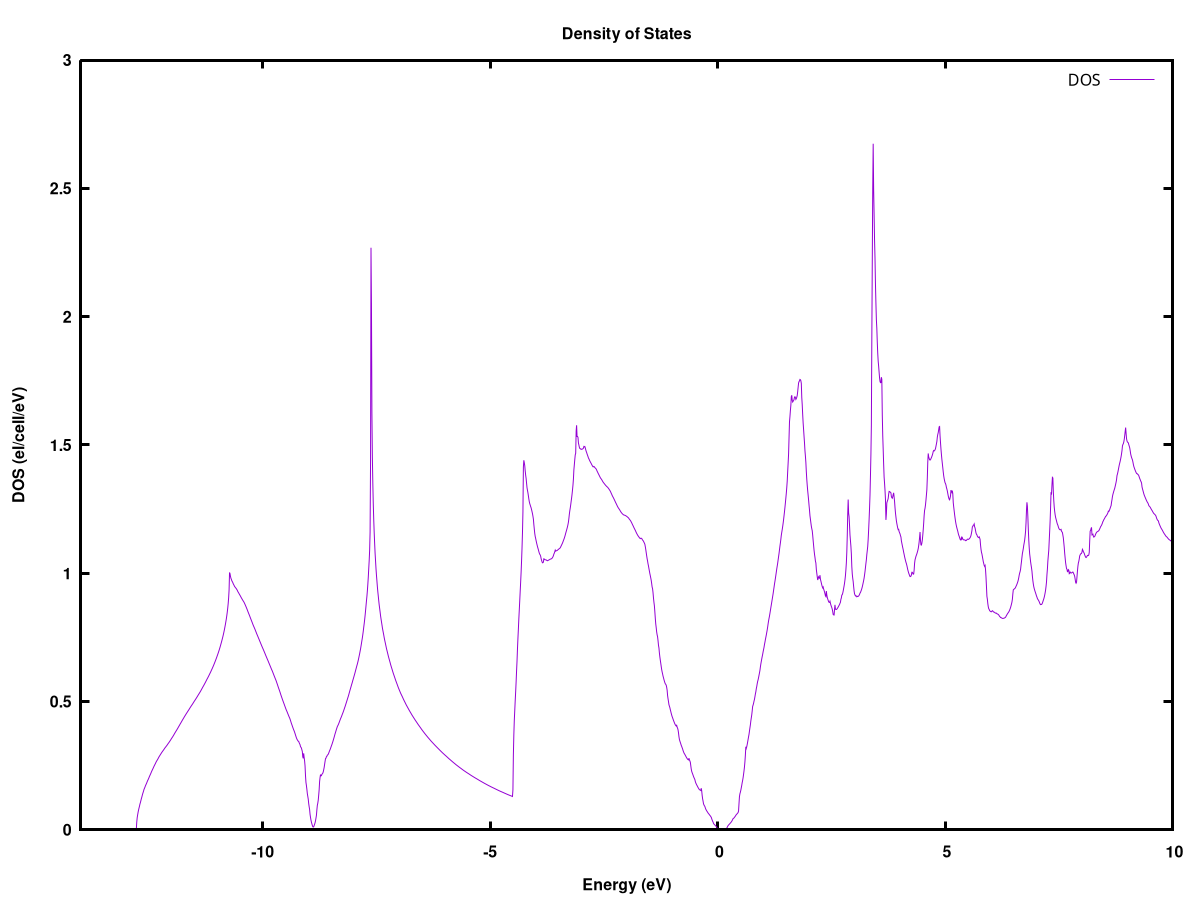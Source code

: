  set terminal wxt enhanced
 
 set title  'Density of States' font 'Helvetica-Bold' 
 set ylabel 'DOS (el/cell/eV)' font  'Helvetica-Bold' 
 set xlabel 'Energy (eV)' font 'Helvetica-Bold' 
 set xrange [   -14.0000000000000       :    10.0000000000000       ] 
 set border lw 3
 set xtics font 'Helvetica-Bold' 
 set ytics font 'Helvetica-Bold' 
 plot '-'  u 1:2 w lines title 'DOS'; pause -1 
 
     -12.80000000     0.00000000     0.00000000
     -12.79000000     0.00000000     0.00000000
     -12.78000000     0.00000000     0.00000000
     -12.77000000     0.02917516     0.00012669
     -12.76000000     0.04729376     0.00050480
     -12.75000000     0.05825271     0.00103213
     -12.74000000     0.06852076     0.00167733
     -12.73000000     0.07718767     0.00240272
     -12.72000000     0.08472660     0.00321875
     -12.71000000     0.09174879     0.00409901
     -12.70000000     0.09992674     0.00505868
     -12.69000000     0.10588248     0.00608667
     -12.68000000     0.11289382     0.00717824
     -12.67000000     0.12031226     0.00834676
     -12.66000000     0.12630011     0.00957886
     -12.65000000     0.13311212     0.01087478
     -12.64000000     0.13988594     0.01224230
     -12.63000000     0.14540528     0.01366865
     -12.62000000     0.15113924     0.01515148
     -12.61000000     0.15759395     0.01669471
     -12.60000000     0.16157581     0.01828995
     -12.59000000     0.16600572     0.01992743
     -12.58000000     0.17082044     0.02161129
     -12.57000000     0.17497143     0.02334238
     -12.56000000     0.17875247     0.02511015
     -12.55000000     0.18289929     0.02691727
     -12.54000000     0.18757776     0.02876979
     -12.53000000     0.19183679     0.03066811
     -12.52000000     0.19527513     0.03260356
     -12.51000000     0.19934188     0.03457593
     -12.50000000     0.20357852     0.03659042
     -12.49000000     0.20821968     0.03864921
     -12.48000000     0.21193113     0.04074975
     -12.47000000     0.21595047     0.04288902
     -12.46000000     0.21992551     0.04506820
     -12.45000000     0.22435164     0.04728931
     -12.44000000     0.22850618     0.04955435
     -12.43000000     0.23216678     0.05185738
     -12.42000000     0.23590694     0.05419777
     -12.41000000     0.23967370     0.05657571
     -12.40000000     0.24366784     0.05899238
     -12.39000000     0.24763154     0.06144926
     -12.38000000     0.25102697     0.06394245
     -12.37000000     0.25461448     0.06647063
     -12.36000000     0.25814731     0.06903446
     -12.35000000     0.26190360     0.07163445
     -12.34000000     0.26564577     0.07427241
     -12.33000000     0.26860914     0.07694422
     -12.32000000     0.27145493     0.07964455
     -12.31000000     0.27440381     0.08237373
     -12.30000000     0.27774304     0.08513467
     -12.29000000     0.28102243     0.08792841
     -12.28000000     0.28446600     0.09075564
     -12.27000000     0.28722261     0.09361403
     -12.26000000     0.29009675     0.09650037
     -12.25000000     0.29295826     0.09941586
     -12.24000000     0.29569874     0.10235919
     -12.23000000     0.29849782     0.10533011
     -12.22000000     0.30135308     0.10832924
     -12.21000000     0.30381557     0.11135575
     -12.20000000     0.30628755     0.11440620
     -12.19000000     0.30874613     0.11748137
     -12.18000000     0.31122343     0.12058108
     -12.17000000     0.31378257     0.12370601
     -12.16000000     0.31637049     0.12685690
     -12.15000000     0.31904784     0.13003386
     -12.14000000     0.32128307     0.13323575
     -12.13000000     0.32352525     0.13645970
     -12.12000000     0.32584075     0.13970653
     -12.11000000     0.32810261     0.14297643
     -12.10000000     0.33059948     0.14626960
     -12.09000000     0.33320792     0.14958859
     -12.08000000     0.33587859     0.15293394
     -12.07000000     0.33825102     0.15630459
     -12.06000000     0.34069868     0.15969929
     -12.05000000     0.34331471     0.16311936
     -12.04000000     0.34599559     0.16656576
     -12.03000000     0.34871324     0.17003931
     -12.02000000     0.35147354     0.17354005
     -12.01000000     0.35445784     0.17706954
     -12.00000000     0.35716703     0.18062824
     -11.99000000     0.35973002     0.18421266
     -11.98000000     0.36245160     0.18782335
     -11.97000000     0.36534094     0.19146225
     -11.96000000     0.36831165     0.19513044
     -11.95000000     0.37141676     0.19882889
     -11.94000000     0.37454378     0.20255875
     -11.93000000     0.37765056     0.20631976
     -11.92000000     0.38049717     0.21011056
     -11.91000000     0.38342871     0.21393016
     -11.90000000     0.38636947     0.21777919
     -11.89000000     0.38922572     0.22165705
     -11.88000000     0.39217725     0.22556403
     -11.87000000     0.39516940     0.22950069
     -11.86000000     0.39827791     0.23346777
     -11.85000000     0.40146952     0.23746663
     -11.84000000     0.40455324     0.24149697
     -11.83000000     0.40752937     0.24555730
     -11.82000000     0.41076648     0.24964899
     -11.81000000     0.41381732     0.25377198
     -11.80000000     0.41677727     0.25792494
     -11.79000000     0.41985365     0.26210795
     -11.78000000     0.42302703     0.26632241
     -11.77000000     0.42608435     0.27056799
     -11.76000000     0.42912624     0.27484406
     -11.75000000     0.43211082     0.27915031
     -11.74000000     0.43509768     0.28348636
     -11.73000000     0.43810344     0.28785229
     -11.72000000     0.44113173     0.29224853
     -11.71000000     0.44399219     0.29667431
     -11.70000000     0.44684392     0.30112854
     -11.69000000     0.44971940     0.30561121
     -11.68000000     0.45262874     0.31012296
     -11.67000000     0.45534961     0.31466298
     -11.66000000     0.45808292     0.31923002
     -11.65000000     0.46086447     0.32382485
     -11.64000000     0.46362728     0.32844726
     -11.63000000     0.46636636     0.33309733
     -11.62000000     0.46912711     0.33777471
     -11.61000000     0.47196680     0.34248013
     -11.60000000     0.47482538     0.34721405
     -11.59000000     0.47764803     0.35197660
     -11.58000000     0.48041974     0.35676695
     -11.57000000     0.48310827     0.36158465
     -11.56000000     0.48569107     0.36642869
     -11.55000000     0.48832330     0.37129868
     -11.54000000     0.49101597     0.37619520
     -11.53000000     0.49383009     0.38111943
     -11.52000000     0.49668190     0.38607180
     -11.51000000     0.49955274     0.39105305
     -11.50000000     0.50231716     0.39606276
     -11.49000000     0.50492354     0.40109904
     -11.48000000     0.50760072     0.40616151
     -11.47000000     0.51037834     0.41125136
     -11.46000000     0.51314702     0.41636900
     -11.45000000     0.51597663     0.42151452
     -11.44000000     0.51888649     0.42668884
     -11.43000000     0.52183287     0.43189240
     -11.42000000     0.52473703     0.43712536
     -11.41000000     0.52763643     0.44238739
     -11.40000000     0.53049988     0.44767798
     -11.39000000     0.53334161     0.45299728
     -11.38000000     0.53623091     0.45834495
     -11.37000000     0.53922778     0.46372228
     -11.36000000     0.54233914     0.46912994
     -11.35000000     0.54556649     0.47456939
     -11.34000000     0.54884104     0.48004152
     -11.33000000     0.55208527     0.48554607
     -11.32000000     0.55542040     0.49108366
     -11.31000000     0.55848068     0.49665317
     -11.30000000     0.56159298     0.50225349
     -11.29000000     0.56481594     0.50788536
     -11.28000000     0.56812495     0.51355010
     -11.27000000     0.57143808     0.51924790
     -11.26000000     0.57475784     0.52497881
     -11.25000000     0.57823428     0.53074367
     -11.24000000     0.58179129     0.53654383
     -11.23000000     0.58532123     0.54237941
     -11.22000000     0.58870191     0.54824983
     -11.21000000     0.59194930     0.55415300
     -11.20000000     0.59535068     0.56008932
     -11.19000000     0.59881076     0.56606018
     -11.18000000     0.60236951     0.57206583
     -11.17000000     0.60607813     0.57810807
     -11.16000000     0.60967207     0.58418695
     -11.15000000     0.61326800     0.59030160
     -11.14000000     0.61708619     0.59645327
     -11.13000000     0.62102227     0.60264371
     -11.12000000     0.62491564     0.60887357
     -11.11000000     0.62877518     0.61514185
     -11.10000000     0.63281488     0.62144965
     -11.09000000     0.63689087     0.62779816
     -11.08000000     0.64104036     0.63418765
     -11.07000000     0.64544311     0.64061987
     -11.06000000     0.64989924     0.64709668
     -11.05000000     0.65429051     0.65361758
     -11.04000000     0.65900637     0.66018397
     -11.03000000     0.66364858     0.66679730
     -11.02000000     0.66832607     0.67345721
     -11.01000000     0.67327022     0.68016517
     -11.00000000     0.67831262     0.68692301
     -10.99000000     0.68329010     0.69373112
     -10.98000000     0.68854351     0.70059018
     -10.97000000     0.69384277     0.70750219
     -10.96000000     0.69924212     0.71446734
     -10.95000000     0.70505295     0.72148879
     -10.94000000     0.71086336     0.72856832
     -10.93000000     0.71698409     0.73570708
     -10.92000000     0.72340896     0.74290901
     -10.91000000     0.72973549     0.75017482
     -10.90000000     0.73638392     0.75750516
     -10.89000000     0.74328264     0.76490338
     -10.88000000     0.75028784     0.77237073
     -10.87000000     0.75764494     0.77991034
     -10.86000000     0.76545747     0.78752495
     -10.85000000     0.77383091     0.79522126
     -10.84000000     0.78250859     0.80300246
     -10.83000000     0.79182778     0.81087381
     -10.82000000     0.80150062     0.81883996
     -10.81000000     0.81184756     0.82690653
     -10.80000000     0.82274797     0.83507845
     -10.79000000     0.83490861     0.84336590
     -10.78000000     0.84843373     0.85178080
     -10.77000000     0.86349941     0.86033918
     -10.76000000     0.88148040     0.86906216
     -10.75000000     0.90345571     0.87798186
     -10.74000000     0.93445692     0.88716192
     -10.73000000     1.00286462     0.89680912
     -10.72000000     0.99855551     0.90680566
     -10.71000000     0.98820614     0.91674240
     -10.70000000     0.98064201     0.92658587
     -10.69000000     0.97618328     0.93636766
     -10.68000000     0.97063427     0.94609737
     -10.67000000     0.96757971     0.95578650
     -10.66000000     0.96416939     0.96544557
     -10.65000000     0.95944720     0.97506368
     -10.64000000     0.95589299     0.98463853
     -10.63000000     0.95271072     0.99418157
     -10.62000000     0.94855023     1.00368563
     -10.61000000     0.94637760     1.01316171
     -10.60000000     0.94386795     1.02261264
     -10.59000000     0.94181115     1.03204074
     -10.58000000     0.93943241     1.04144811
     -10.57000000     0.93644314     1.05082834
     -10.56000000     0.93357093     1.06017909
     -10.55000000     0.92933391     1.06949139
     -10.54000000     0.92623040     1.07876925
     -10.53000000     0.92346488     1.08801740
     -10.52000000     0.91999044     1.09723556
     -10.51000000     0.91695791     1.10641990
     -10.50000000     0.91389956     1.11557340
     -10.49000000     0.91080755     1.12469719
     -10.48000000     0.90731838     1.13378793
     -10.47000000     0.90405839     1.14284449
     -10.46000000     0.90104229     1.15186981
     -10.45000000     0.89790626     1.16086455
     -10.44000000     0.89483240     1.16982787
     -10.43000000     0.89205780     1.17876198
     -10.42000000     0.88929044     1.18766946
     -10.41000000     0.88627164     1.19654744
     -10.40000000     0.88257077     1.20539244
     -10.39000000     0.87860044     1.21419842
     -10.38000000     0.87460959     1.22296436
     -10.37000000     0.87042484     1.23168956
     -10.36000000     0.86620264     1.24037289
     -10.35000000     0.86176042     1.24901281
     -10.34000000     0.85741309     1.25760868
     -10.33000000     0.85249170     1.26615897
     -10.32000000     0.84786239     1.27466023
     -10.31000000     0.84350766     1.28311735
     -10.30000000     0.83902831     1.29152957
     -10.29000000     0.83471043     1.29989819
     -10.28000000     0.82985229     1.30822232
     -10.27000000     0.82525201     1.31649678
     -10.26000000     0.82068759     1.32472670
     -10.25000000     0.81607502     1.33291031
     -10.24000000     0.81155349     1.34104840
     -10.23000000     0.80698648     1.34914120
     -10.22000000     0.80213897     1.35718715
     -10.21000000     0.79755515     1.36518565
     -10.20000000     0.79340913     1.37314029
     -10.19000000     0.78944395     1.38105463
     -10.18000000     0.78535424     1.38892836
     -10.17000000     0.78107281     1.39676094
     -10.16000000     0.77649026     1.40454899
     -10.15000000     0.77192818     1.41228998
     -10.14000000     0.76752309     1.41998750
     -10.13000000     0.76294497     1.42763943
     -10.12000000     0.75880770     1.43524811
     -10.11000000     0.75466452     1.44281548
     -10.10000000     0.75031822     1.45034014
     -10.09000000     0.74611543     1.45782293
     -10.08000000     0.74180875     1.46526264
     -10.07000000     0.73737859     1.47265842
     -10.06000000     0.73311192     1.48001086
     -10.05000000     0.72881011     1.48732049
     -10.04000000     0.72445382     1.49458685
     -10.03000000     0.72020984     1.50180990
     -10.02000000     0.71592392     1.50899044
     -10.01000000     0.71169777     1.51612862
     -10.00000000     0.70763349     1.52322510
      -9.99000000     0.70362388     1.53028128
      -9.98000000     0.69950406     1.53729721
      -9.97000000     0.69525297     1.54427104
      -9.96000000     0.69108299     1.55120259
      -9.95000000     0.68670713     1.55809182
      -9.94000000     0.68228398     1.56493659
      -9.93000000     0.67798704     1.57173794
      -9.92000000     0.67382874     1.57849696
      -9.91000000     0.66958421     1.58521417
      -9.90000000     0.66537056     1.59188879
      -9.89000000     0.66124344     1.59852158
      -9.88000000     0.65706432     1.60511384
      -9.87000000     0.65265089     1.61166236
      -9.86000000     0.64838511     1.61816733
      -9.85000000     0.64412064     1.62463001
      -9.84000000     0.63980040     1.63104944
      -9.83000000     0.63548365     1.63742596
      -9.82000000     0.63118729     1.64375930
      -9.81000000     0.62687612     1.65004965
      -9.80000000     0.62273608     1.65629752
      -9.79000000     0.61887123     1.66250619
      -9.78000000     0.61429112     1.66867212
      -9.77000000     0.60972597     1.67479196
      -9.76000000     0.60516096     1.68086668
      -9.75000000     0.60050390     1.68689475
      -9.74000000     0.59601087     1.69287727
      -9.73000000     0.59155308     1.69881501
      -9.72000000     0.58718908     1.70470853
      -9.71000000     0.58289145     1.71055960
      -9.70000000     0.57788504     1.71636387
      -9.69000000     0.57267345     1.72211653
      -9.68000000     0.56749605     1.72781726
      -9.67000000     0.56215492     1.73346616
      -9.66000000     0.55679606     1.73906050
      -9.65000000     0.55164540     1.74460263
      -9.64000000     0.54658000     1.75009372
      -9.63000000     0.54156318     1.75553466
      -9.62000000     0.53631873     1.76092408
      -9.61000000     0.53070599     1.76625973
      -9.60000000     0.52511108     1.77153873
      -9.59000000     0.51991628     1.77676365
      -9.58000000     0.51477029     1.78193722
      -9.57000000     0.50954663     1.78705901
      -9.56000000     0.50446952     1.79212872
      -9.55000000     0.49972031     1.79714942
      -9.54000000     0.49491083     1.80212251
      -9.53000000     0.49002767     1.80704728
      -9.52000000     0.48513656     1.81192302
      -9.51000000     0.48017175     1.81674974
      -9.50000000     0.47522757     1.82152672
      -9.49000000     0.47047819     1.82625513
      -9.48000000     0.46600108     1.83093726
      -9.47000000     0.46204669     1.83557699
      -9.46000000     0.45761882     1.84017525
      -9.45000000     0.45309883     1.84472883
      -9.44000000     0.44881330     1.84923830
      -9.43000000     0.44439079     1.85370414
      -9.42000000     0.43997101     1.85812619
      -9.41000000     0.43639755     1.86250690
      -9.40000000     0.43161770     1.86684785
      -9.39000000     0.42606102     1.87113622
      -9.38000000     0.42031130     1.87536839
      -9.37000000     0.41454176     1.87954255
      -9.36000000     0.40978529     1.88366368
      -9.35000000     0.40454345     1.88773589
      -9.34000000     0.39945832     1.89175490
      -9.33000000     0.39441868     1.89572474
      -9.32000000     0.38972650     1.89964487
      -9.31000000     0.38554029     1.90352128
      -9.30000000     0.38060802     1.90735303
      -9.29000000     0.37519207     1.91113198
      -9.28000000     0.36954521     1.91485595
      -9.27000000     0.36390692     1.91852329
      -9.26000000     0.35854998     1.92213506
      -9.25000000     0.35408111     1.92569740
      -9.24000000     0.35066737     1.92922032
      -9.23000000     0.34768678     1.93271142
      -9.22000000     0.34515993     1.93617577
      -9.21000000     0.34454564     1.93961463
      -9.20000000     0.33957386     1.94303945
      -9.19000000     0.33534455     1.94641446
      -9.18000000     0.33195620     1.94975012
      -9.17000000     0.32425699     1.95302583
      -9.16000000     0.32155441     1.95625305
      -9.15000000     0.31872585     1.95945906
      -9.14000000     0.31184873     1.96261661
      -9.13000000     0.30523773     1.96569826
      -9.12000000     0.28452747     1.96866081
      -9.11000000     0.27836420     1.97146023
      -9.10000000     0.29794340     1.97436133
      -9.09000000     0.28185571     1.97721299
      -9.08000000     0.26880958     1.97998695
      -9.07000000     0.24886424     1.98257386
      -9.06000000     0.21056531     1.98488733
      -9.05000000     0.18465007     1.98684295
      -9.04000000     0.17242298     1.98862352
      -9.03000000     0.15814259     1.99028650
      -9.02000000     0.14115342     1.99177659
      -9.01000000     0.13066726     1.99313357
      -9.00000000     0.11969743     1.99439345
      -8.99000000     0.10270477     1.99551034
      -8.98000000     0.09017072     1.99647199
      -8.97000000     0.07947274     1.99732059
      -8.96000000     0.06016050     1.99801343
      -8.95000000     0.04839772     1.99855421
      -8.94000000     0.03782992     1.99898574
      -8.93000000     0.02998689     1.99932339
      -8.92000000     0.02317104     1.99958849
      -8.91000000     0.01718889     1.99978957
      -8.90000000     0.01201600     1.99993373
      -8.89000000     0.01066756     2.00004389
      -8.88000000     0.01159224     2.00015356
      -8.87000000     0.01645596     2.00029141
      -8.86000000     0.02166673     2.00048286
      -8.85000000     0.02718791     2.00072673
      -8.84000000     0.03486258     2.00103273
      -8.83000000     0.04518747     2.00143565
      -8.82000000     0.05598778     2.00193813
      -8.81000000     0.07752291     2.00259886
      -8.80000000     0.09515593     2.00348244
      -8.79000000     0.10347063     2.00446744
      -8.78000000     0.11542318     2.00555050
      -8.77000000     0.13477827     2.00679226
      -8.76000000     0.15581644     2.00823960
      -8.75000000     0.18803488     2.00996200
      -8.74000000     0.20376593     2.01194410
      -8.73000000     0.21512595     2.01403152
      -8.72000000     0.21016818     2.01615458
      -8.71000000     0.21089393     2.01825006
      -8.70000000     0.21611791     2.02038654
      -8.69000000     0.21805248     2.02255847
      -8.68000000     0.22060872     2.02475168
      -8.67000000     0.22578009     2.02698032
      -8.66000000     0.23373601     2.02927779
      -8.65000000     0.24282937     2.03166663
      -8.64000000     0.25478580     2.03416713
      -8.63000000     0.26648735     2.03677968
      -8.62000000     0.27732418     2.03952827
      -8.61000000     0.27900407     2.04230522
      -8.60000000     0.28490733     2.04511729
      -8.59000000     0.28630197     2.04797005
      -8.58000000     0.29071998     2.05085493
      -8.57000000     0.29227213     2.05377792
      -8.56000000     0.29448654     2.05670819
      -8.55000000     0.29869798     2.05967320
      -8.54000000     0.30375123     2.06268622
      -8.53000000     0.30829564     2.06574685
      -8.52000000     0.31236228     2.06885010
      -8.51000000     0.31704827     2.07199667
      -8.50000000     0.32221035     2.07519277
      -8.49000000     0.32725089     2.07844037
      -8.48000000     0.33200919     2.08173626
      -8.47000000     0.33749717     2.08508311
      -8.46000000     0.34287951     2.08848541
      -8.45000000     0.34877597     2.09194280
      -8.44000000     0.35486605     2.09546112
      -8.43000000     0.36108358     2.09904048
      -8.42000000     0.36752084     2.10268294
      -8.41000000     0.37399998     2.10639094
      -8.40000000     0.37950439     2.11015977
      -8.39000000     0.38557014     2.11398398
      -8.38000000     0.39146835     2.11787011
      -8.37000000     0.39689595     2.12181104
      -8.36000000     0.40231596     2.12580770
      -8.35000000     0.40586485     2.12985228
      -8.34000000     0.40929770     2.13392628
      -8.33000000     0.41361354     2.13804091
      -8.32000000     0.41828766     2.14220001
      -8.31000000     0.42311219     2.14640704
      -8.30000000     0.42785931     2.15066197
      -8.29000000     0.43270644     2.15496469
      -8.28000000     0.43669994     2.15931297
      -8.27000000     0.44096476     2.16370099
      -8.26000000     0.44567904     2.16813397
      -8.25000000     0.45049492     2.17261475
      -8.24000000     0.45491143     2.17714180
      -8.23000000     0.45967303     2.18171440
      -8.22000000     0.46477175     2.18633624
      -8.21000000     0.47004417     2.19101034
      -8.20000000     0.47529429     2.19573727
      -8.19000000     0.48031558     2.20051531
      -8.18000000     0.48594041     2.20534598
      -8.17000000     0.49159824     2.21023388
      -8.16000000     0.49712968     2.21517747
      -8.15000000     0.50283354     2.22017693
      -8.14000000     0.50852024     2.22523446
      -8.13000000     0.51417229     2.23034820
      -8.12000000     0.51978277     2.23551747
      -8.11000000     0.52580335     2.24074523
      -8.10000000     0.53236202     2.24603552
      -8.09000000     0.53868902     2.25139089
      -8.08000000     0.54497967     2.25680924
      -8.07000000     0.55112238     2.26229007
      -8.06000000     0.55706690     2.26783099
      -8.05000000     0.56350641     2.27343278
      -8.04000000     0.56934269     2.27909710
      -8.03000000     0.57536749     2.28482036
      -8.02000000     0.58199731     2.29060749
      -8.01000000     0.58797575     2.29645769
      -8.00000000     0.59405539     2.30236737
      -7.99000000     0.60044767     2.30833987
      -7.98000000     0.60662547     2.31437544
      -7.97000000     0.61305118     2.32047344
      -7.96000000     0.61999192     2.32663982
      -7.95000000     0.62661196     2.33287294
      -7.94000000     0.63343299     2.33917292
      -7.93000000     0.63988752     2.34554011
      -7.92000000     0.64620226     2.35196932
      -7.91000000     0.65331139     2.35846671
      -7.90000000     0.66079579     2.36503692
      -7.89000000     0.66908665     2.37168530
      -7.88000000     0.67763241     2.37841927
      -7.87000000     0.68614038     2.38523737
      -7.86000000     0.69552529     2.39214600
      -7.85000000     0.70472202     2.39914665
      -7.84000000     0.71533265     2.40624474
      -7.83000000     0.72634281     2.41345244
      -7.82000000     0.73753798     2.42077144
      -7.81000000     0.74831843     2.42820008
      -7.80000000     0.76095541     2.43574489
      -7.79000000     0.77422770     2.44342100
      -7.78000000     0.78907998     2.45123548
      -7.77000000     0.80311479     2.45919941
      -7.76000000     0.81841169     2.46730276
      -7.75000000     0.83501776     2.47556885
      -7.74000000     0.85361950     2.48401193
      -7.73000000     0.87270568     2.49264159
      -7.72000000     0.89212510     2.50146792
      -7.71000000     0.90999279     2.51047101
      -7.70000000     0.93116100     2.51967223
      -7.69000000     0.95612661     2.52910731
      -7.68000000     0.98372893     2.53879891
      -7.67000000     1.01712471     2.54880181
      -7.66000000     1.04900525     2.55914038
      -7.65000000     1.08943511     2.56982690
      -7.64000000     1.16043629     2.58101235
      -7.63000000     1.43716806     2.59387361
      -7.62000000     2.26851438     2.61196723
      -7.61000000     2.04830413     2.63496306
      -7.60000000     1.62581538     2.65287418
      -7.59000000     1.45196665     2.66820684
      -7.58000000     1.34959117     2.68219878
      -7.57000000     1.27027057     2.69526515
      -7.56000000     1.20863547     2.70765556
      -7.55000000     1.15885774     2.71947521
      -7.54000000     1.11630218     2.73085085
      -7.53000000     1.07779854     2.74181493
      -7.52000000     1.04774234     2.75244307
      -7.51000000     1.01741570     2.76276680
      -7.50000000     0.99211979     2.77280734
      -7.49000000     0.97002163     2.78261831
      -7.48000000     0.94717242     2.79220336
      -7.47000000     0.92772657     2.80157265
      -7.46000000     0.91057124     2.81076441
      -7.45000000     0.89287896     2.81978262
      -7.44000000     0.87655474     2.82862601
      -7.43000000     0.86278997     2.83732269
      -7.42000000     0.84909197     2.84588242
      -7.41000000     0.83436450     2.85429994
      -7.40000000     0.82224546     2.86258099
      -7.39000000     0.81083367     2.87074637
      -7.38000000     0.79954500     2.87879845
      -7.37000000     0.78754931     2.88673399
      -7.36000000     0.77773380     2.89455929
      -7.35000000     0.76839485     2.90228977
      -7.34000000     0.75907002     2.90992709
      -7.33000000     0.74886969     2.91746812
      -7.32000000     0.73997010     2.92491046
      -7.31000000     0.73170253     2.93226868
      -7.30000000     0.72344743     2.93954458
      -7.29000000     0.71509834     2.94673772
      -7.28000000     0.70652417     2.95384333
      -7.27000000     0.69946037     2.96087302
      -7.26000000     0.69227025     2.96783159
      -7.25000000     0.68516509     2.97471869
      -7.24000000     0.67771439     2.98153446
      -7.23000000     0.67094954     2.98827627
      -7.22000000     0.66456180     2.99495383
      -7.21000000     0.65816327     3.00156744
      -7.20000000     0.65177467     3.00811715
      -7.19000000     0.64490070     3.01460203
      -7.18000000     0.63878442     3.02101939
      -7.17000000     0.63300159     3.02737824
      -7.16000000     0.62724718     3.03367955
      -7.15000000     0.62150421     3.03992321
      -7.14000000     0.61556588     3.04610930
      -7.13000000     0.60982039     3.05223423
      -7.12000000     0.60464776     3.05830660
      -7.11000000     0.59947630     3.06432720
      -7.10000000     0.59427750     3.07029588
      -7.09000000     0.58899982     3.07621240
      -7.08000000     0.58351208     3.08207428
      -7.07000000     0.57869351     3.08788525
      -7.06000000     0.57392046     3.09364830
      -7.05000000     0.56914115     3.09936359
      -7.04000000     0.56431530     3.10503098
      -7.03000000     0.55937604     3.11064990
      -7.02000000     0.55451542     3.11621784
      -7.01000000     0.55014265     3.12174113
      -7.00000000     0.54579510     3.12722079
      -6.99000000     0.54149535     3.13265721
      -6.98000000     0.53723130     3.13805084
      -6.97000000     0.53284614     3.14340217
      -6.96000000     0.52913962     3.14871200
      -6.95000000     0.52546733     3.15398504
      -6.94000000     0.52179468     3.15922133
      -6.93000000     0.51803917     3.16442058
      -6.92000000     0.51420832     3.16958192
      -6.91000000     0.51007032     3.17470396
      -6.90000000     0.50643080     3.17978641
      -6.89000000     0.50282043     3.18483269
      -6.88000000     0.49927333     3.18984316
      -6.87000000     0.49572093     3.19481811
      -6.86000000     0.49214725     3.19975751
      -6.85000000     0.48845123     3.20466084
      -6.84000000     0.48505627     3.20952758
      -6.83000000     0.48186697     3.21436216
      -6.82000000     0.47867357     3.21916491
      -6.81000000     0.47546157     3.22393558
      -6.80000000     0.47226840     3.22867421
      -6.79000000     0.46902451     3.23338098
      -6.78000000     0.46570573     3.23805395
      -6.77000000     0.46265546     3.24269580
      -6.76000000     0.45962589     3.24730714
      -6.75000000     0.45664755     3.25188853
      -6.74000000     0.45364221     3.25643998
      -6.73000000     0.45061041     3.26096117
      -6.72000000     0.44750979     3.26545207
      -6.71000000     0.44469061     3.26991300
      -6.70000000     0.44189511     3.27434592
      -6.69000000     0.43910612     3.27875093
      -6.68000000     0.43632695     3.28312806
      -6.67000000     0.43356484     3.28747752
      -6.66000000     0.43081268     3.29179945
      -6.65000000     0.42796024     3.29609306
      -6.64000000     0.42535580     3.30035965
      -6.63000000     0.42272880     3.30460010
      -6.62000000     0.42011614     3.30881431
      -6.61000000     0.41748556     3.31300237
      -6.60000000     0.41480261     3.31716379
      -6.59000000     0.41212501     3.32129840
      -6.58000000     0.40950264     3.32540634
      -6.57000000     0.40706048     3.32948915
      -6.56000000     0.40462459     3.33354758
      -6.55000000     0.40216055     3.33758154
      -6.54000000     0.39968605     3.34159079
      -6.53000000     0.39720988     3.34557524
      -6.52000000     0.39469703     3.34953484
      -6.51000000     0.39213406     3.35346880
      -6.50000000     0.38971146     3.35737803
      -6.49000000     0.38730806     3.36126310
      -6.48000000     0.38492384     3.36512426
      -6.47000000     0.38258787     3.36896175
      -6.46000000     0.38030199     3.37277623
      -6.45000000     0.37799044     3.37656780
      -6.44000000     0.37566345     3.38033591
      -6.43000000     0.37345769     3.38408153
      -6.42000000     0.37124739     3.38780507
      -6.41000000     0.36903317     3.39150646
      -6.40000000     0.36686414     3.39518591
      -6.39000000     0.36472411     3.39884388
      -6.38000000     0.36253501     3.40248021
      -6.37000000     0.36036449     3.40609481
      -6.36000000     0.35829823     3.40968809
      -6.35000000     0.35622468     3.41326072
      -6.34000000     0.35417875     3.41681273
      -6.33000000     0.35211130     3.42034418
      -6.32000000     0.35002915     3.42385490
      -6.31000000     0.34793789     3.42734474
      -6.30000000     0.34590243     3.43081379
      -6.29000000     0.34397322     3.43426302
      -6.28000000     0.34209157     3.43769335
      -6.27000000     0.34018283     3.44110473
      -6.26000000     0.33828837     3.44449708
      -6.25000000     0.33640082     3.44787053
      -6.24000000     0.33448089     3.45122490
      -6.23000000     0.33255446     3.45456015
      -6.22000000     0.33063070     3.45787604
      -6.21000000     0.32878727     3.46117308
      -6.20000000     0.32694640     3.46445176
      -6.19000000     0.32511679     3.46771203
      -6.18000000     0.32331092     3.47095417
      -6.17000000     0.32154461     3.47417841
      -6.16000000     0.31973864     3.47738486
      -6.15000000     0.31791819     3.48057319
      -6.14000000     0.31613179     3.48374338
      -6.13000000     0.31435224     3.48689581
      -6.12000000     0.31255963     3.49003039
      -6.11000000     0.31076168     3.49314699
      -6.10000000     0.30898386     3.49624569
      -6.09000000     0.30724378     3.49932681
      -6.08000000     0.30549576     3.50239048
      -6.07000000     0.30377063     3.50543682
      -6.06000000     0.30205136     3.50846586
      -6.05000000     0.30034542     3.51147783
      -6.04000000     0.29866365     3.51447285
      -6.03000000     0.29701749     3.51745122
      -6.02000000     0.29540690     3.52041333
      -6.01000000     0.29378947     3.52335935
      -6.00000000     0.29215544     3.52628906
      -5.99000000     0.29057201     3.52920275
      -5.98000000     0.28903035     3.53210070
      -5.97000000     0.28742594     3.53498298
      -5.96000000     0.28581097     3.53784917
      -5.95000000     0.28418932     3.54069918
      -5.94000000     0.28255681     3.54353294
      -5.93000000     0.28090553     3.54635026
      -5.92000000     0.27926069     3.54915111
      -5.91000000     0.27761934     3.55193544
      -5.90000000     0.27610638     3.55470405
      -5.89000000     0.27459673     3.55745757
      -5.88000000     0.27307708     3.56019594
      -5.87000000     0.27155457     3.56291912
      -5.86000000     0.27001812     3.56562700
      -5.85000000     0.26848008     3.56831946
      -5.84000000     0.26696069     3.57099669
      -5.83000000     0.26539037     3.57365842
      -5.82000000     0.26389328     3.57630478
      -5.81000000     0.26241165     3.57893633
      -5.80000000     0.26092824     3.58155303
      -5.79000000     0.25946076     3.58415495
      -5.78000000     0.25800366     3.58674229
      -5.77000000     0.25653810     3.58931498
      -5.76000000     0.25508498     3.59187312
      -5.75000000     0.25356782     3.59441649
      -5.74000000     0.25220237     3.59694532
      -5.73000000     0.25084644     3.59946057
      -5.72000000     0.24948497     3.60196223
      -5.71000000     0.24812081     3.60445026
      -5.70000000     0.24675754     3.60692466
      -5.69000000     0.24539756     3.60938543
      -5.68000000     0.24404110     3.61183261
      -5.67000000     0.24270057     3.61426629
      -5.66000000     0.24140930     3.61668686
      -5.65000000     0.24013267     3.61909453
      -5.64000000     0.23888618     3.62148967
      -5.63000000     0.23746164     3.62387122
      -5.62000000     0.23613349     3.62623919
      -5.61000000     0.23480703     3.62859387
      -5.60000000     0.23349378     3.63093538
      -5.59000000     0.23217765     3.63326370
      -5.58000000     0.23093321     3.63557923
      -5.57000000     0.22971476     3.63788245
      -5.56000000     0.22851139     3.64017358
      -5.55000000     0.22730716     3.64245268
      -5.54000000     0.22609032     3.64471967
      -5.53000000     0.22487419     3.64697448
      -5.52000000     0.22367587     3.64921720
      -5.51000000     0.22252920     3.65144820
      -5.50000000     0.22138406     3.65366777
      -5.49000000     0.22024237     3.65587588
      -5.48000000     0.21911053     3.65807265
      -5.47000000     0.21798725     3.66025811
      -5.46000000     0.21684631     3.66243229
      -5.45000000     0.21562296     3.66459467
      -5.44000000     0.21441962     3.66674485
      -5.43000000     0.21323155     3.66888310
      -5.42000000     0.21206917     3.67100956
      -5.41000000     0.21093593     3.67312460
      -5.40000000     0.20981601     3.67522835
      -5.39000000     0.20871514     3.67732100
      -5.38000000     0.20762720     3.67940270
      -5.37000000     0.20654441     3.68147356
      -5.36000000     0.20544034     3.68353349
      -5.35000000     0.20434573     3.68558241
      -5.34000000     0.20326601     3.68762047
      -5.33000000     0.20219311     3.68964775
      -5.32000000     0.20113333     3.69166436
      -5.31000000     0.20009881     3.69367053
      -5.30000000     0.19905765     3.69566629
      -5.29000000     0.19802679     3.69765172
      -5.28000000     0.19700739     3.69962686
      -5.27000000     0.19593071     3.70159160
      -5.26000000     0.19484502     3.70354546
      -5.25000000     0.19375689     3.70548849
      -5.24000000     0.19269932     3.70742066
      -5.23000000     0.19165803     3.70934246
      -5.22000000     0.19062061     3.71125386
      -5.21000000     0.18959271     3.71315491
      -5.20000000     0.18857408     3.71504574
      -5.19000000     0.18756629     3.71692643
      -5.18000000     0.18656285     3.71879708
      -5.17000000     0.18555820     3.72065768
      -5.16000000     0.18454480     3.72250821
      -5.15000000     0.18351637     3.72434851
      -5.14000000     0.18249196     3.72617854
      -5.13000000     0.18150920     3.72799852
      -5.12000000     0.18053766     3.72980875
      -5.11000000     0.17957968     3.73160931
      -5.10000000     0.17863374     3.73340039
      -5.09000000     0.17766155     3.73518186
      -5.08000000     0.17669379     3.73695365
      -5.07000000     0.17572987     3.73871574
      -5.06000000     0.17475428     3.74046819
      -5.05000000     0.17380899     3.74221098
      -5.04000000     0.17287736     3.74394440
      -5.03000000     0.17196496     3.74566860
      -5.02000000     0.17105820     3.74738371
      -5.01000000     0.17014506     3.74908973
      -5.00000000     0.16922760     3.75078660
      -4.99000000     0.16831628     3.75247431
      -4.98000000     0.16742253     3.75415299
      -4.97000000     0.16653476     3.75582279
      -4.96000000     0.16568308     3.75748384
      -4.95000000     0.16482512     3.75913640
      -4.94000000     0.16396683     3.76078035
      -4.93000000     0.16312006     3.76241580
      -4.92000000     0.16227670     3.76404278
      -4.91000000     0.16141884     3.76566133
      -4.90000000     0.16053936     3.76727109
      -4.89000000     0.15966580     3.76887214
      -4.88000000     0.15879223     3.77046445
      -4.87000000     0.15792048     3.77204796
      -4.86000000     0.15705539     3.77362284
      -4.85000000     0.15619776     3.77518909
      -4.84000000     0.15534568     3.77674681
      -4.83000000     0.15449740     3.77829602
      -4.82000000     0.15364954     3.77983676
      -4.81000000     0.15279321     3.78136898
      -4.80000000     0.15194855     3.78289268
      -4.79000000     0.15111178     3.78440795
      -4.78000000     0.15032376     3.78591513
      -4.77000000     0.14953900     3.78741444
      -4.76000000     0.14876927     3.78890597
      -4.75000000     0.14800635     3.79038985
      -4.74000000     0.14723971     3.79186608
      -4.73000000     0.14647979     3.79333467
      -4.72000000     0.14569475     3.79479560
      -4.71000000     0.14487093     3.79624843
      -4.70000000     0.14406111     3.79769310
      -4.69000000     0.14325757     3.79912959
      -4.68000000     0.14248279     3.80055829
      -4.67000000     0.14169106     3.80197916
      -4.66000000     0.14090231     3.80339213
      -4.65000000     0.14009918     3.80479712
      -4.64000000     0.13934107     3.80619431
      -4.63000000     0.13858744     3.80758395
      -4.62000000     0.13782793     3.80896603
      -4.61000000     0.13706123     3.81034046
      -4.60000000     0.13630732     3.81170726
      -4.59000000     0.13558220     3.81306671
      -4.58000000     0.13485726     3.81441890
      -4.57000000     0.13413495     3.81576386
      -4.56000000     0.13341363     3.81710160
      -4.55000000     0.13270440     3.81843217
      -4.54000000     0.13200706     3.81975573
      -4.53000000     0.13130845     3.82107230
      -4.52000000     0.13054800     3.82238162
      -4.51000000     0.12977607     3.82368323
      -4.50000000     0.15567974     3.82504063
      -4.49000000     0.29346281     3.82722871
      -4.48000000     0.37024951     3.83056263
      -4.47000000     0.42583323     3.83454894
      -4.46000000     0.46427387     3.83900990
      -4.45000000     0.50270755     3.84383971
      -4.44000000     0.53680845     3.84903376
      -4.43000000     0.57550494     3.85460401
      -4.42000000     0.61860051     3.86055840
      -4.41000000     0.65711929     3.86694096
      -4.40000000     0.70496200     3.87374714
      -4.39000000     0.74560052     3.88099263
      -4.38000000     0.78260520     3.88864060
      -4.37000000     0.82259467     3.89666859
      -4.36000000     0.85749674     3.90506174
      -4.35000000     0.89316689     3.91382160
      -4.34000000     0.93002479     3.92293543
      -4.33000000     0.96597655     3.93241522
      -4.32000000     1.00378165     3.94225599
      -4.31000000     1.04843550     3.95251290
      -4.30000000     1.09783999     3.96324195
      -4.29000000     1.15848232     3.97451738
      -4.28000000     1.23875260     3.98647711
      -4.27000000     1.41350963     3.99962052
      -4.26000000     1.44017324     4.01403715
      -4.25000000     1.43051483     4.02836909
      -4.24000000     1.41914425     4.04262478
      -4.23000000     1.39870476     4.05672643
      -4.22000000     1.38209483     4.07064179
      -4.21000000     1.36934894     4.08439454
      -4.20000000     1.35080026     4.09799728
      -4.19000000     1.33302655     4.11141356
      -4.18000000     1.32278778     4.12469171
      -4.17000000     1.31327032     4.13787148
      -4.16000000     1.30133781     4.15094751
      -4.15000000     1.28923980     4.16390033
      -4.14000000     1.27857086     4.17673780
      -4.13000000     1.27108762     4.18948246
      -4.12000000     1.26568953     4.20216605
      -4.11000000     1.25989589     4.21479421
      -4.10000000     1.25480079     4.22736607
      -4.09000000     1.24755099     4.23987982
      -4.08000000     1.23995269     4.25231541
      -4.07000000     1.23204242     4.26467543
      -4.06000000     1.22197096     4.27694441
      -4.05000000     1.21064558     4.28911205
      -4.04000000     1.18926835     4.30110173
      -4.03000000     1.17180061     4.31290410
      -4.02000000     1.15486178     4.32452950
      -4.01000000     1.14329609     4.33601784
      -4.00000000     1.13544539     4.34741032
      -3.99000000     1.12664149     4.35872192
      -3.98000000     1.11835686     4.36994547
      -3.97000000     1.11091426     4.38109184
      -3.96000000     1.10362105     4.39216365
      -3.95000000     1.09746228     4.40316830
      -3.94000000     1.09127938     4.41411331
      -3.93000000     1.08423463     4.42499074
      -3.92000000     1.07820747     4.43580145
      -3.91000000     1.07377405     4.44656087
      -3.90000000     1.07130338     4.45728845
      -3.89000000     1.06593508     4.46797689
      -3.88000000     1.05699576     4.47860268
      -3.87000000     1.05012221     4.48913305
      -3.86000000     1.04427120     4.49960499
      -3.85000000     1.04056367     4.51002683
      -3.84000000     1.04127160     4.52042769
      -3.83000000     1.04334512     4.53083527
      -3.82000000     1.05795513     4.54135270
      -3.81000000     1.05331858     4.55191403
      -3.80000000     1.05285834     4.56244508
      -3.79000000     1.05237164     4.57297122
      -3.78000000     1.05228218     4.58349430
      -3.77000000     1.05171040     4.59401439
      -3.76000000     1.05070972     4.60452842
      -3.75000000     1.04927931     4.61502759
      -3.74000000     1.04870714     4.62551595
      -3.73000000     1.04943892     4.63600613
      -3.72000000     1.05066756     4.64650620
      -3.71000000     1.05157526     4.65701748
      -3.70000000     1.05249349     4.66753790
      -3.69000000     1.05353177     4.67806764
      -3.68000000     1.05479080     4.68861048
      -3.67000000     1.05527733     4.69916109
      -3.66000000     1.05576364     4.70971570
      -3.65000000     1.05672545     4.72027793
      -3.64000000     1.05838948     4.73085209
      -3.63000000     1.06106512     4.74144897
      -3.62000000     1.06394797     4.75207385
      -3.61000000     1.06844854     4.76273209
      -3.60000000     1.07443499     4.77344752
      -3.59000000     1.07845471     4.78422163
      -3.58000000     1.08354476     4.79503135
      -3.57000000     1.09001121     4.80588869
      -3.56000000     1.08609326     4.81675770
      -3.55000000     1.08717058     4.82762532
      -3.54000000     1.08774088     4.83849726
      -3.53000000     1.08842969     4.84937772
      -3.52000000     1.08977701     4.86026864
      -3.51000000     1.09157241     4.87117535
      -3.50000000     1.09274582     4.88209663
      -3.49000000     1.09451915     4.89303373
      -3.48000000     1.09595552     4.90398613
      -3.47000000     1.09698216     4.91494855
      -3.46000000     1.09933108     4.92592976
      -3.45000000     1.10247862     4.93693846
      -3.44000000     1.10641142     4.94798185
      -3.43000000     1.11011078     4.95906629
      -3.42000000     1.11380771     4.97018739
      -3.41000000     1.11771668     4.98134404
      -3.40000000     1.12229716     4.99254334
      -3.39000000     1.12729176     5.00379130
      -3.38000000     1.13183308     5.01508662
      -3.37000000     1.13685604     5.02642949
      -3.36000000     1.14245957     5.03782596
      -3.35000000     1.14880983     5.04928040
      -3.34000000     1.15565098     5.06080301
      -3.33000000     1.16191208     5.07239168
      -3.32000000     1.16815343     5.08404147
      -3.31000000     1.17468062     5.09575551
      -3.30000000     1.18162495     5.10753628
      -3.29000000     1.18964910     5.11939138
      -3.28000000     1.19935390     5.13133468
      -3.27000000     1.21325556     5.14340134
      -3.26000000     1.22949927     5.15560836
      -3.25000000     1.24290496     5.16798389
      -3.24000000     1.25400880     5.18046972
      -3.23000000     1.26628435     5.19306970
      -3.22000000     1.27993893     5.20580106
      -3.21000000     1.29310771     5.21866676
      -3.20000000     1.30803305     5.23167015
      -3.19000000     1.32502770     5.24483771
      -3.18000000     1.34327790     5.25817466
      -3.17000000     1.36734565     5.27172079
      -3.16000000     1.40249202     5.28556256
      -3.15000000     1.42270865     5.29968556
      -3.14000000     1.44309934     5.31401695
      -3.13000000     1.46114575     5.32853612
      -3.12000000     1.46755248     5.34316654
      -3.11000000     1.55402643     5.35818833
      -3.10000000     1.57665164     5.37384973
      -3.09000000     1.53290159     5.38935627
      -3.08000000     1.53291478     5.40468047
      -3.07000000     1.52986570     5.42004159
      -3.06000000     1.50757286     5.43519380
      -3.05000000     1.49995688     5.45021920
      -3.04000000     1.49129849     5.46517640
      -3.03000000     1.48628213     5.48006007
      -3.02000000     1.48563595     5.49491030
      -3.01000000     1.48386369     5.50975519
      -3.00000000     1.48257015     5.52458774
      -2.99000000     1.48367733     5.53941927
      -2.98000000     1.48349406     5.55425696
      -2.97000000     1.48399363     5.56909352
      -2.96000000     1.48540499     5.58394179
      -2.95000000     1.48729716     5.59880358
      -2.94000000     1.49398623     5.61371167
      -2.93000000     1.49256161     5.62864832
      -2.92000000     1.49387666     5.64357094
      -2.91000000     1.48877661     5.65848456
      -2.90000000     1.48179372     5.67333655
      -2.89000000     1.47524014     5.68811900
      -2.88000000     1.47083872     5.70285007
      -2.87000000     1.46477977     5.71752948
      -2.86000000     1.45991231     5.73215343
      -2.85000000     1.45488269     5.74672795
      -2.84000000     1.44925674     5.76124687
      -2.83000000     1.44590617     5.77572266
      -2.82000000     1.44176199     5.79016144
      -2.81000000     1.43780583     5.80455818
      -2.80000000     1.43451965     5.81891884
      -2.79000000     1.43093573     5.83324641
      -2.78000000     1.42802548     5.84754226
      -2.77000000     1.42422333     5.86180219
      -2.76000000     1.42077739     5.87602666
      -2.75000000     1.41776459     5.89021917
      -2.74000000     1.41497408     5.90438179
      -2.73000000     1.41451622     5.91852691
      -2.72000000     1.41621033     5.93268468
      -2.71000000     1.41456091     5.94683889
      -2.70000000     1.41184810     5.96097237
      -2.69000000     1.41006642     5.97508088
      -2.68000000     1.40824561     5.98917199
      -2.67000000     1.40608447     6.00324310
      -2.66000000     1.40239868     6.01728624
      -2.65000000     1.39803934     6.03128904
      -2.64000000     1.39452138     6.04525143
      -2.63000000     1.39072117     6.05917890
      -2.62000000     1.38711327     6.07306741
      -2.61000000     1.38363323     6.08692146
      -2.60000000     1.37998154     6.10073947
      -2.59000000     1.37645639     6.11452207
      -2.58000000     1.37289149     6.12826837
      -2.57000000     1.36981155     6.14198129
      -2.56000000     1.36776632     6.15566971
      -2.55000000     1.36514490     6.16933488
      -2.54000000     1.36210993     6.18297169
      -2.53000000     1.35882154     6.19657636
      -2.52000000     1.35583767     6.21014988
      -2.51000000     1.35326700     6.22369452
      -2.50000000     1.35111124     6.23721709
      -2.49000000     1.34877223     6.25071593
      -2.48000000     1.34654806     6.26419267
      -2.47000000     1.34428982     6.27764729
      -2.46000000     1.34213498     6.29107941
      -2.45000000     1.34027845     6.30449115
      -2.44000000     1.33827623     6.31788398
      -2.43000000     1.33676699     6.33125869
      -2.42000000     1.33526706     6.34462001
      -2.41000000     1.33317614     6.35796410
      -2.40000000     1.33074538     6.37128304
      -2.39000000     1.32838353     6.38457895
      -2.38000000     1.32551252     6.39784875
      -2.37000000     1.32298741     6.41109089
      -2.36000000     1.31980844     6.42430549
      -2.35000000     1.31619442     6.43748573
      -2.34000000     1.31196863     6.45062613
      -2.33000000     1.30835904     6.46372753
      -2.32000000     1.30397423     6.47678993
      -2.31000000     1.30025724     6.48981023
      -2.30000000     1.29699429     6.50279627
      -2.29000000     1.29370817     6.51574966
      -2.28000000     1.29000954     6.52866816
      -2.27000000     1.28629288     6.54154939
      -2.26000000     1.28247890     6.55439373
      -2.25000000     1.27859101     6.56719935
      -2.24000000     1.27473626     6.57996575
      -2.23000000     1.27131679     6.59269540
      -2.22000000     1.26753732     6.60539092
      -2.21000000     1.26371739     6.61804699
      -2.20000000     1.26007605     6.63066584
      -2.19000000     1.25677864     6.64324962
      -2.18000000     1.25392200     6.65580283
      -2.17000000     1.25137661     6.66832958
      -2.16000000     1.24868377     6.68082988
      -2.15000000     1.24604054     6.69330340
      -2.14000000     1.24280723     6.70574792
      -2.13000000     1.23986010     6.71816106
      -2.12000000     1.23719312     6.73054592
      -2.11000000     1.23496350     6.74290642
      -2.10000000     1.23277285     6.75524515
      -2.09000000     1.23088096     6.76756300
      -2.08000000     1.22927441     6.77986384
      -2.07000000     1.22778837     6.79214915
      -2.06000000     1.22682178     6.80442127
      -2.05000000     1.22645257     6.81668743
      -2.04000000     1.22581561     6.82894871
      -2.03000000     1.22504490     6.84120355
      -2.02000000     1.22403786     6.85344906
      -2.01000000     1.22291462     6.86568382
      -2.00000000     1.22175818     6.87790751
      -1.99000000     1.22032333     6.89011795
      -1.98000000     1.21877247     6.90231373
      -1.97000000     1.21727335     6.91449393
      -1.96000000     1.21576347     6.92665981
      -1.95000000     1.21313853     6.93880543
      -1.94000000     1.21048751     6.95092382
      -1.93000000     1.20827837     6.96301616
      -1.92000000     1.20615748     6.97508749
      -1.91000000     1.20337184     6.98713662
      -1.90000000     1.20001339     6.99915340
      -1.89000000     1.19679147     7.01113728
      -1.88000000     1.19276763     7.02308484
      -1.87000000     1.18898138     7.03499358
      -1.86000000     1.18549806     7.04686562
      -1.85000000     1.18150717     7.05870043
      -1.84000000     1.17775333     7.07049697
      -1.83000000     1.17410614     7.08225586
      -1.82000000     1.17061725     7.09397933
      -1.81000000     1.16715360     7.10566854
      -1.80000000     1.16316869     7.11732093
      -1.79000000     1.15907920     7.12893197
      -1.78000000     1.15551159     7.14050421
      -1.77000000     1.15214105     7.15204252
      -1.76000000     1.14875671     7.16354698
      -1.75000000     1.14606420     7.17502077
      -1.74000000     1.14345985     7.18646851
      -1.73000000     1.14100447     7.19789009
      -1.72000000     1.13871341     7.20928903
      -1.71000000     1.13638065     7.22066373
      -1.70000000     1.13487259     7.23201984
      -1.69000000     1.13632935     7.24337439
      -1.68000000     1.13627069     7.25473767
      -1.67000000     1.13575408     7.26609908
      -1.66000000     1.13253205     7.27744260
      -1.65000000     1.12941183     7.28875393
      -1.64000000     1.12719826     7.30003670
      -1.63000000     1.12470183     7.31129824
      -1.62000000     1.12082842     7.32252526
      -1.61000000     1.11722966     7.33371728
      -1.60000000     1.11305079     7.34487183
      -1.59000000     1.10377071     7.35595617
      -1.58000000     1.09289063     7.36694173
      -1.57000000     1.08054743     7.37781145
      -1.56000000     1.06827486     7.38855620
      -1.55000000     1.05679827     7.39917994
      -1.54000000     1.04762847     7.40970604
      -1.53000000     1.03676695     7.42012496
      -1.52000000     1.02824170     7.43045184
      -1.51000000     1.01817888     7.44068331
      -1.50000000     1.00850522     7.45081583
      -1.49000000     0.99880475     7.46085415
      -1.48000000     0.99037450     7.47080134
      -1.47000000     0.98171515     7.48066296
      -1.46000000     0.97233569     7.49043523
      -1.45000000     0.96014561     7.50009815
      -1.44000000     0.94644101     7.50962514
      -1.43000000     0.93969358     7.51905106
      -1.42000000     0.92423164     7.52836592
      -1.41000000     0.90345858     7.53750522
      -1.40000000     0.88678204     7.54645791
      -1.39000000     0.87270834     7.55524844
      -1.38000000     0.84975451     7.56386853
      -1.37000000     0.82390110     7.57222242
      -1.36000000     0.80225411     7.58034330
      -1.35000000     0.78746238     7.58828583
      -1.34000000     0.77123255     7.59607667
      -1.33000000     0.75997172     7.60374037
      -1.32000000     0.75233635     7.61129914
      -1.31000000     0.73710579     7.61874330
      -1.30000000     0.71890411     7.62602422
      -1.29000000     0.70880613     7.63315453
      -1.28000000     0.68899881     7.64012259
      -1.27000000     0.67388794     7.64693681
      -1.26000000     0.66097202     7.65361011
      -1.25000000     0.64890747     7.66015968
      -1.24000000     0.63640177     7.66659554
      -1.23000000     0.62472894     7.67289361
      -1.22000000     0.61541006     7.67909279
      -1.21000000     0.60763170     7.68520702
      -1.20000000     0.59911978     7.69123977
      -1.19000000     0.59251915     7.69719811
      -1.18000000     0.58553839     7.70308805
      -1.17000000     0.57935579     7.70891294
      -1.16000000     0.57346942     7.71467595
      -1.15000000     0.56891976     7.72038591
      -1.14000000     0.56686370     7.72606714
      -1.13000000     0.56318677     7.73171750
      -1.12000000     0.55549702     7.73730704
      -1.11000000     0.54412010     7.74282530
      -1.10000000     0.52349723     7.74815070
      -1.09000000     0.51085537     7.75332355
      -1.08000000     0.49964120     7.75837295
      -1.07000000     0.48768551     7.76331953
      -1.06000000     0.48177494     7.76816496
      -1.05000000     0.47611826     7.77295491
      -1.04000000     0.46815049     7.77767346
      -1.03000000     0.46119392     7.78232036
      -1.02000000     0.45389625     7.78689498
      -1.01000000     0.44713291     7.79140031
      -1.00000000     0.44129653     7.79584032
      -0.99000000     0.43653766     7.80022941
      -0.98000000     0.43138788     7.80456924
      -0.97000000     0.42629999     7.80885747
      -0.96000000     0.42160372     7.81309714
      -0.95000000     0.41711266     7.81729118
      -0.94000000     0.41275465     7.82144038
      -0.93000000     0.40904923     7.82554810
      -0.92000000     0.40642756     7.82962499
      -0.91000000     0.40437713     7.83367668
      -0.90000000     0.40701047     7.83774019
      -0.89000000     0.39991168     7.84177340
      -0.88000000     0.39596257     7.84575332
      -0.87000000     0.38933147     7.84967802
      -0.86000000     0.37783469     7.85352622
      -0.85000000     0.36289657     7.85722358
      -0.84000000     0.35194940     7.86078631
      -0.83000000     0.34589842     7.86427497
      -0.82000000     0.34046673     7.86770693
      -0.81000000     0.33505832     7.87108696
      -0.80000000     0.32917801     7.87440618
      -0.79000000     0.32498464     7.87767509
      -0.78000000     0.31987212     7.88090022
      -0.77000000     0.31522259     7.88407676
      -0.76000000     0.30904095     7.88719412
      -0.75000000     0.30421936     7.89026011
      -0.74000000     0.29962039     7.89327795
      -0.73000000     0.29641631     7.89625705
      -0.72000000     0.29355847     7.89920822
      -0.71000000     0.29021410     7.90212729
      -0.70000000     0.28684059     7.90501226
      -0.69000000     0.28342264     7.90786342
      -0.68000000     0.28053142     7.91068295
      -0.67000000     0.27745132     7.91347266
      -0.66000000     0.27510756     7.91623458
      -0.65000000     0.27344065     7.91897726
      -0.64000000     0.27238792     7.92170567
      -0.63000000     0.27897115     7.92444099
      -0.62000000     0.27217168     7.92719303
      -0.61000000     0.26844429     7.92989608
      -0.60000000     0.26320939     7.93255355
      -0.59000000     0.24982025     7.93514507
      -0.58000000     0.23678553     7.93755914
      -0.57000000     0.22792807     7.93988185
      -0.56000000     0.22254972     7.94213371
      -0.55000000     0.21791337     7.94433538
      -0.54000000     0.21290375     7.94649514
      -0.53000000     0.20780095     7.94859729
      -0.52000000     0.20339723     7.95065303
      -0.51000000     0.19941634     7.95266680
      -0.50000000     0.19543821     7.95464396
      -0.49000000     0.18782297     7.95656394
      -0.48000000     0.18254898     7.95841418
      -0.47000000     0.17873141     7.96021951
      -0.46000000     0.17490275     7.96198870
      -0.45000000     0.17173652     7.96372197
      -0.44000000     0.16820704     7.96542121
      -0.43000000     0.16475780     7.96708599
      -0.42000000     0.16177150     7.96871835
      -0.41000000     0.15883293     7.97032151
      -0.40000000     0.15627657     7.97189576
      -0.39000000     0.15533444     7.97345189
      -0.38000000     0.15417463     7.97500067
      -0.37000000     0.15312451     7.97653660
      -0.36000000     0.16193446     7.97811608
      -0.35000000     0.15198705     7.97969048
      -0.34000000     0.13428482     7.98114076
      -0.33000000     0.12089645     7.98241578
      -0.32000000     0.11172390     7.98357419
      -0.31000000     0.10124963     7.98463477
      -0.30000000     0.09675022     7.98562386
      -0.29000000     0.09358490     7.98657565
      -0.28000000     0.09067477     7.98750004
      -0.27000000     0.08500311     7.98837483
      -0.26000000     0.08023685     7.98920161
      -0.25000000     0.07701431     7.98998779
      -0.24000000     0.07370282     7.99074165
      -0.23000000     0.07112827     7.99146589
      -0.22000000     0.06835234     7.99216352
      -0.21000000     0.06536617     7.99283252
      -0.20000000     0.06304929     7.99347344
      -0.19000000     0.06099146     7.99409404
      -0.18000000     0.05856509     7.99469166
      -0.17000000     0.05609960     7.99526410
      -0.16000000     0.05411079     7.99581757
      -0.15000000     0.05109505     7.99634402
      -0.14000000     0.04867714     7.99684413
      -0.13000000     0.04329111     7.99730005
      -0.12000000     0.03785510     7.99770438
      -0.11000000     0.03340049     7.99806006
      -0.10000000     0.02998413     7.99837611
      -0.09000000     0.02461096     7.99866542
      -0.08000000     0.02221727     7.99889878
      -0.07000000     0.02037413     7.99911107
      -0.06000000     0.01865497     7.99930695
      -0.05000000     0.01666541     7.99948380
      -0.04000000     0.01495464     7.99964257
      -0.03000000     0.01241919     7.99977922
      -0.02000000     0.00952171     7.99988993
      -0.01000000     0.00704031     7.99997260
       0.00000000     0.00000000     8.00000000
       0.01000000     0.00000000     8.00000000
       0.02000000     0.00000000     8.00000000
       0.03000000     0.00000000     8.00000000
       0.04000000     0.00000000     8.00000000
       0.05000000     0.00000000     8.00000000
       0.06000000     0.00000000     8.00000000
       0.07000000     0.00000000     8.00000000
       0.08000000     0.00000000     8.00000000
       0.09000000     0.00000000     8.00000000
       0.10000000     0.00000000     8.00000000
       0.11000000     0.00000000     8.00000000
       0.12000000     0.00000000     8.00000000
       0.13000000     0.00000000     8.00000000
       0.14000000     0.00000000     8.00000000
       0.15000000     0.00000000     8.00000000
       0.16000000     0.00000000     8.00000000
       0.17000000     0.00014585     8.00000017
       0.18000000     0.00141194     8.00000718
       0.19000000     0.00343912     8.00003087
       0.20000000     0.00609191     8.00007804
       0.21000000     0.00934011     8.00015467
       0.22000000     0.01320110     8.00026718
       0.23000000     0.01612799     8.00041450
       0.24000000     0.01830969     8.00058733
       0.25000000     0.02040937     8.00078058
       0.26000000     0.02209876     8.00099311
       0.27000000     0.02415473     8.00122561
       0.28000000     0.02610385     8.00147674
       0.29000000     0.02827915     8.00174933
       0.30000000     0.03030274     8.00204212
       0.31000000     0.03305711     8.00235902
       0.32000000     0.03613402     8.00270532
       0.33000000     0.03952092     8.00308597
       0.34000000     0.04353000     8.00350218
       0.35000000     0.04444108     8.00393961
       0.36000000     0.04622872     8.00439315
       0.37000000     0.04842848     8.00486625
       0.38000000     0.05082363     8.00536308
       0.39000000     0.05334446     8.00588481
       0.40000000     0.05614859     8.00642941
       0.41000000     0.05892313     8.00700542
       0.42000000     0.06068701     8.00760434
       0.43000000     0.06268785     8.00822124
       0.44000000     0.06479016     8.00885840
       0.45000000     0.06707634     8.00951764
       0.46000000     0.07286285     8.01020583
       0.47000000     0.10191707     8.01108596
       0.48000000     0.12920234     8.01222448
       0.49000000     0.14005963     8.01358089
       0.50000000     0.14640902     8.01501483
       0.51000000     0.15407944     8.01651335
       0.52000000     0.16342073     8.01810066
       0.53000000     0.17286748     8.01978227
       0.54000000     0.18349810     8.02156206
       0.55000000     0.19230224     8.02344335
       0.56000000     0.20288340     8.02541687
       0.57000000     0.21555969     8.02750919
       0.58000000     0.22925008     8.02973910
       0.59000000     0.24474400     8.03210831
       0.60000000     0.26451173     8.03464751
       0.61000000     0.29035179     8.03740944
       0.62000000     0.32342008     8.04052814
       0.63000000     0.31710046     8.04370676
       0.64000000     0.32348617     8.04690264
       0.65000000     0.33218405     8.05017676
       0.66000000     0.34188986     8.05355740
       0.67000000     0.35210574     8.05702977
       0.68000000     0.36239394     8.06060465
       0.69000000     0.37180066     8.06427428
       0.70000000     0.38465345     8.06805164
       0.71000000     0.39696214     8.07196362
       0.72000000     0.40898595     8.07599436
       0.73000000     0.42381853     8.08016448
       0.74000000     0.43616572     8.08446375
       0.75000000     0.44764654     8.08887718
       0.76000000     0.46312481     8.09343679
       0.77000000     0.48071418     8.09817512
       0.78000000     0.48614822     8.10300228
       0.79000000     0.49263880     8.10788375
       0.80000000     0.50137809     8.11285166
       0.81000000     0.50838955     8.11790322
       0.82000000     0.51844664     8.12303168
       0.83000000     0.52922412     8.12826485
       0.84000000     0.53752148     8.13359652
       0.85000000     0.54972153     8.13903050
       0.86000000     0.55804995     8.14457686
       0.87000000     0.56903898     8.15021186
       0.88000000     0.57810787     8.15594535
       0.89000000     0.58462581     8.16176421
       0.90000000     0.59303486     8.16765264
       0.91000000     0.60215793     8.17363047
       0.92000000     0.61131531     8.17969764
       0.93000000     0.62085898     8.18585600
       0.94000000     0.63448340     8.19213050
       0.95000000     0.64600125     8.19853532
       0.96000000     0.65606921     8.20504448
       0.97000000     0.66587517     8.21165443
       0.98000000     0.67502696     8.21835840
       0.99000000     0.68355756     8.22515282
       1.00000000     0.69357918     8.23203847
       1.01000000     0.70222345     8.23901865
       1.02000000     0.71100720     8.24608378
       1.03000000     0.72198082     8.25325152
       1.04000000     0.73096064     8.26051592
       1.05000000     0.74096619     8.26787294
       1.06000000     0.75005261     8.27533106
       1.07000000     0.75912847     8.28287707
       1.08000000     0.76904134     8.29051941
       1.09000000     0.77897925     8.29825851
       1.10000000     0.79032253     8.30610493
       1.11000000     0.80278628     8.31407261
       1.12000000     0.81423425     8.32215907
       1.13000000     0.82371761     8.33034661
       1.14000000     0.83292199     8.33862557
       1.15000000     0.84343014     8.34700861
       1.16000000     0.85441407     8.35549706
       1.17000000     0.86556032     8.36409923
       1.18000000     0.87647979     8.37280761
       1.19000000     0.88731495     8.38162488
       1.20000000     0.89822115     8.39055345
       1.21000000     0.90915304     8.39958782
       1.22000000     0.92025536     8.40873666
       1.23000000     0.93283644     8.41800356
       1.24000000     0.94484377     8.42738942
       1.25000000     0.95748872     8.43690179
       1.26000000     0.96819042     8.44653424
       1.27000000     0.97978901     8.45627041
       1.28000000     0.99176484     8.46613008
       1.29000000     1.00424418     8.47611181
       1.30000000     1.01657622     8.48621738
       1.31000000     1.02757334     8.49643964
       1.32000000     1.03870519     8.50676965
       1.33000000     1.05158251     8.51722035
       1.34000000     1.06433107     8.52780134
       1.35000000     1.07674350     8.53850596
       1.36000000     1.09136090     8.54934244
       1.37000000     1.10554398     8.56032649
       1.38000000     1.11829253     8.57144595
       1.39000000     1.13205301     8.58269939
       1.40000000     1.14791014     8.59411412
       1.41000000     1.15916710     8.60564842
       1.42000000     1.16993494     8.61729687
       1.43000000     1.18158208     8.62905219
       1.44000000     1.19448566     8.64093135
       1.45000000     1.20837937     8.65294385
       1.46000000     1.22392910     8.66510601
       1.47000000     1.23978623     8.67742424
       1.48000000     1.25659311     8.68990554
       1.49000000     1.27438337     8.70256147
       1.50000000     1.29297024     8.71539543
       1.51000000     1.31200099     8.72841892
       1.52000000     1.33382787     8.74164658
       1.53000000     1.35858795     8.75510261
       1.54000000     1.39487870     8.76886293
       1.55000000     1.42869077     8.78297631
       1.56000000     1.46456104     8.79742689
       1.57000000     1.52798274     8.81231615
       1.58000000     1.58973907     8.82798934
       1.59000000     1.61054250     8.84401647
       1.60000000     1.63423044     8.86022387
       1.61000000     1.65469663     8.87670851
       1.62000000     1.68808696     8.89340545
       1.63000000     1.69356896     8.91027873
       1.64000000     1.67442081     8.92706528
       1.65000000     1.66740310     8.94376809
       1.66000000     1.67026105     8.96045690
       1.67000000     1.67295052     8.97716799
       1.68000000     1.67706882     8.99392011
       1.69000000     1.68637332     9.01072767
       1.70000000     1.68777585     9.02760712
       1.71000000     1.68469029     9.04447304
       1.72000000     1.67748346     9.06126841
       1.73000000     1.68062797     9.07805809
       1.74000000     1.68583411     9.09488899
       1.75000000     1.69264906     9.11177938
       1.76000000     1.70717512     9.12877505
       1.77000000     1.72468764     9.14593203
       1.78000000     1.74145213     9.16325839
       1.79000000     1.74693690     9.18073895
       1.80000000     1.74968172     9.19821544
       1.81000000     1.75522632     9.21573678
       1.82000000     1.75412517     9.23332444
       1.83000000     1.75029621     9.25083128
       1.84000000     1.73964679     9.26834321
       1.85000000     1.68515609     9.28544573
       1.86000000     1.65641418     9.30217030
       1.87000000     1.61890411     9.31858698
       1.88000000     1.58582836     9.33460658
       1.89000000     1.56007371     9.35031554
       1.90000000     1.53320140     9.36576890
       1.91000000     1.50810135     9.38098241
       1.92000000     1.47763484     9.39591193
       1.93000000     1.45615904     9.41057429
       1.94000000     1.43173222     9.42502836
       1.95000000     1.39555961     9.43917421
       1.96000000     1.36623462     9.45298239
       1.97000000     1.34231536     9.46652099
       1.98000000     1.32179849     9.47984002
       1.99000000     1.30368465     9.49296560
       2.00000000     1.28504854     9.50590383
       2.01000000     1.26430800     9.51865667
       2.02000000     1.24582049     9.53121276
       2.03000000     1.22401047     9.54354707
       2.04000000     1.21050024     9.55571808
       2.05000000     1.19651404     9.56775190
       2.06000000     1.18326039     9.57965043
       2.07000000     1.17376427     9.59143089
       2.08000000     1.16542462     9.60313399
       2.09000000     1.14835170     9.61469299
       2.10000000     1.12775370     9.62606613
       2.11000000     1.10868339     9.63724705
       2.12000000     1.08953026     9.64823576
       2.13000000     1.07426041     9.65905220
       2.14000000     1.06175705     9.66973161
       2.15000000     1.04743185     9.68028099
       2.16000000     1.04002087     9.69069492
       2.17000000     1.01513613     9.70095132
       2.18000000     1.00041376     9.71102699
       2.19000000     0.98655595     9.72096183
       2.20000000     0.97356145     9.73076051
       2.21000000     0.97877781     9.74048668
       2.22000000     0.98584895     9.75031529
       2.23000000     0.98248959     9.76017024
       2.24000000     0.98091394     9.76998087
       2.25000000     0.99241007     9.77983298
       2.26000000     0.97645500     9.78968394
       2.27000000     0.96953344     9.79941431
       2.28000000     0.96178736     9.80907107
       2.29000000     0.95408668     9.81864493
       2.30000000     0.94788752     9.82814809
       2.31000000     0.94290947     9.83760223
       2.32000000     0.94614795     9.84703815
       2.33000000     0.93871515     9.85646141
       2.34000000     0.93335328     9.86582165
       2.35000000     0.92697229     9.87513883
       2.36000000     0.91995479     9.88436843
       2.37000000     0.91203833     9.89352957
       2.38000000     0.90906569     9.90262732
       2.39000000     0.93052193     9.91177888
       2.40000000     0.91589520     9.92101218
       2.41000000     0.90611105     9.93012715
       2.42000000     0.89974309     9.93915374
       2.43000000     0.89450486     9.94812500
       2.44000000     0.88907533     9.95704281
       2.45000000     0.88652387     9.96591903
       2.46000000     0.88605409     9.97478194
       2.47000000     0.89068800     9.98367741
       2.48000000     0.88281221     9.99254331
       2.49000000     0.87617629    10.00133730
       2.50000000     0.87078734    10.01007211
       2.51000000     0.86605199    10.01875672
       2.52000000     0.85983967    10.02738757
       2.53000000     0.85092275    10.03594041
       2.54000000     0.83956829    10.04437024
       2.55000000     0.83959395    10.05276770
       2.56000000     0.83529043    10.06114572
       2.57000000     0.85839905    10.06955408
       2.58000000     0.87656603    10.07829534
       2.59000000     0.86056159    10.08701506
       2.60000000     0.85836927    10.09559765
       2.61000000     0.85863779    10.10418657
       2.62000000     0.85982347    10.11277532
       2.63000000     0.86221461    10.12138823
       2.64000000     0.86503882    10.13002229
       2.65000000     0.86789458    10.13868742
       2.66000000     0.87122335    10.14738257
       2.67000000     0.87473555    10.15611135
       2.68000000     0.87786825    10.16487336
       2.69000000     0.88275873    10.17367533
       2.70000000     0.88670243    10.18252321
       2.71000000     0.89799539    10.19142083
       2.72000000     0.90356431    10.20042350
       2.73000000     0.91478899    10.20951906
       2.74000000     0.91615182    10.21867399
       2.75000000     0.92192358    10.22786434
       2.76000000     0.93029358    10.23712180
       2.77000000     0.94017250    10.24647340
       2.78000000     0.95015970    10.25592514
       2.79000000     0.96102377    10.26547850
       2.80000000     0.97455236    10.27515499
       2.81000000     0.99081195    10.28497772
       2.82000000     1.01333948    10.29499464
       2.83000000     1.04066201    10.30525591
       2.84000000     1.08197766    10.31586152
       2.85000000     1.14599071    10.32698231
       2.86000000     1.22943040    10.33886829
       2.87000000     1.28715628    10.35156324
       2.88000000     1.23432256    10.36423098
       2.89000000     1.22052711    10.37644974
       2.90000000     1.18700979    10.38856884
       2.91000000     1.14925711    10.40023717
       2.92000000     1.12702989    10.41160456
       2.93000000     1.10548810    10.42277233
       2.94000000     1.07565910    10.43370008
       2.95000000     1.02636671    10.44419461
       2.96000000     0.99738206    10.45428341
       2.97000000     0.98073925    10.46416986
       2.98000000     0.96765992    10.47390979
       2.99000000     0.94867304    10.48349704
       3.00000000     0.93170503    10.49290831
       3.01000000     0.91957212    10.50215041
       3.02000000     0.91536689    10.51132413
       3.03000000     0.91127793    10.52045860
       3.04000000     0.91241408    10.52956505
       3.05000000     0.91098285    10.53867203
       3.06000000     0.90822428    10.54777829
       3.07000000     0.91012840    10.55686466
       3.08000000     0.90903713    10.56596829
       3.09000000     0.90979071    10.57505325
       3.10000000     0.91125452    10.58416959
       3.11000000     0.91384554    10.59329386
       3.12000000     0.91712917    10.60244577
       3.13000000     0.92244158    10.61164124
       3.14000000     0.92473905    10.62087348
       3.15000000     0.92961161    10.63014375
       3.16000000     0.93430224    10.63946271
       3.17000000     0.94006702    10.64883487
       3.18000000     0.94664640    10.65826725
       3.19000000     0.95456285    10.66777197
       3.20000000     0.96283062    10.67735944
       3.21000000     0.97126539    10.68702941
       3.22000000     0.98079468    10.69678886
       3.23000000     0.99306876    10.70665116
       3.24000000     1.00637510    10.71664943
       3.25000000     1.02212563    10.72678710
       3.26000000     1.03792014    10.73708366
       3.27000000     1.05256966    10.74753334
       3.28000000     1.07276643    10.75815019
       3.29000000     1.08830391    10.76895843
       3.30000000     1.10485182    10.77993951
       3.31000000     1.13281523    10.79111763
       3.32000000     1.16910388    10.80262114
       3.33000000     1.20836640    10.81450433
       3.34000000     1.25330664    10.82680958
       3.35000000     1.30496418    10.83959701
       3.36000000     1.37923088    10.85297620
       3.37000000     1.46249646    10.86718004
       3.38000000     1.57640701    10.88233973
       3.39000000     1.91073661    10.89931539
       3.40000000     2.21093709    10.92023478
       3.41000000     2.49689843    10.94371189
       3.42000000     2.67395163    10.96978917
       3.43000000     2.49612359    10.99546797
       3.44000000     2.40201702    11.02006263
       3.45000000     2.29851536    11.04353117
       3.46000000     2.22713558    11.06614506
       3.47000000     2.12659184    11.08789335
       3.48000000     2.05285120    11.10876591
       3.49000000     1.98843386    11.12894484
       3.50000000     1.95452254    11.14867470
       3.51000000     1.90026769    11.16791861
       3.52000000     1.85724648    11.18669400
       3.53000000     1.82572990    11.20510269
       3.54000000     1.80674145    11.22323947
       3.55000000     1.78381267    11.24121188
       3.56000000     1.76174978    11.25893188
       3.57000000     1.74749847    11.27648326
       3.58000000     1.74262843    11.29391615
       3.59000000     1.74327619    11.31137857
       3.60000000     1.76403543    11.32888941
       3.61000000     1.75516169    11.34650399
       3.62000000     1.61739773    11.36330985
       3.63000000     1.53600306    11.37904384
       3.64000000     1.48169401    11.39411801
       3.65000000     1.42477750    11.40866817
       3.66000000     1.37486281    11.42263792
       3.67000000     1.35032829    11.43623727
       3.68000000     1.32248800    11.44960713
       3.69000000     1.28790944    11.46270853
       3.70000000     1.20766196    11.47493698
       3.71000000     1.23164135    11.48711086
       3.72000000     1.27394078    11.49972364
       3.73000000     1.28015127    11.51250178
       3.74000000     1.28506300    11.52534043
       3.75000000     1.29159518    11.53821738
       3.76000000     1.30762173    11.55123157
       3.77000000     1.31888045    11.56438813
       3.78000000     1.31830897    11.57758396
       3.79000000     1.31641616    11.59075101
       3.80000000     1.31579087    11.60389472
       3.81000000     1.31314951    11.61705547
       3.82000000     1.29837942    11.63010269
       3.83000000     1.29441149    11.64306239
       3.84000000     1.29222432    11.65598396
       3.85000000     1.29821035    11.66894151
       3.86000000     1.30695473    11.68194156
       3.87000000     1.31330147    11.69509428
       3.88000000     1.29709198    11.70814476
       3.89000000     1.27944870    11.72102260
       3.90000000     1.25519666    11.73369444
       3.91000000     1.23479491    11.74613658
       3.92000000     1.21921903    11.75840772
       3.93000000     1.20413785    11.77052261
       3.94000000     1.19363520    11.78250893
       3.95000000     1.18417437    11.79439531
       3.96000000     1.17567106    11.80619651
       3.97000000     1.16970938    11.81791603
       3.98000000     1.17083729    11.82963978
       3.99000000     1.16213553    11.84130374
       4.00000000     1.15757552    11.85290191
       4.01000000     1.15348593    11.86445615
       4.02000000     1.14621836    11.87596376
       4.03000000     1.14124549    11.88741144
       4.04000000     1.12587848    11.89873737
       4.05000000     1.11703442    11.90994990
       4.06000000     1.10800051    11.92107624
       4.07000000     1.09957228    11.93211301
       4.08000000     1.09125032    11.94306841
       4.09000000     1.08182623    11.95393173
       4.10000000     1.07330666    11.96470741
       4.11000000     1.06477079    11.97539739
       4.12000000     1.05689738    11.98600489
       4.13000000     1.04966057    11.99653864
       4.14000000     1.04286294    12.00700074
       4.15000000     1.03739218    12.01740119
       4.16000000     1.03052029    12.02774400
       4.17000000     1.02209693    12.03800770
       4.18000000     1.01399322    12.04818807
       4.19000000     1.00704083    12.05829186
       4.20000000     1.00099474    12.06833116
       4.21000000     0.99596204    12.07831520
       4.22000000     0.99124899    12.08825118
       4.23000000     0.98701252    12.09814058
       4.24000000     0.98700997    12.10801551
       4.25000000     0.98866480    12.11789193
       4.26000000     0.99328639    12.12780032
       4.27000000     1.00382809    12.13778567
       4.28000000     1.00359561    12.14783609
       4.29000000     0.99974536    12.15785915
       4.30000000     0.99618535    12.16783443
       4.31000000     0.99700875    12.17779976
       4.32000000     1.01177676    12.18780756
       4.33000000     1.03822651    12.19806597
       4.34000000     1.05235243    12.20853874
       4.35000000     1.05880557    12.21909228
       4.36000000     1.06566538    12.22971316
       4.37000000     1.07047700    12.24039551
       4.38000000     1.07545318    12.25112447
       4.39000000     1.08159762    12.26190921
       4.40000000     1.08810307    12.27275914
       4.41000000     1.09598890    12.28367460
       4.42000000     1.10705479    12.29468688
       4.43000000     1.12123745    12.30582307
       4.44000000     1.13957342    12.31712628
       4.45000000     1.16060598    12.32863534
       4.46000000     1.12742954    12.34016712
       4.47000000     1.11038319    12.35133220
       4.48000000     1.10962520    12.36243559
       4.49000000     1.11701380    12.37355840
       4.50000000     1.12909025    12.38478466
       4.51000000     1.14760347    12.39616213
       4.52000000     1.16930220    12.40774164
       4.53000000     1.19482199    12.41954962
       4.54000000     1.22432450    12.43165743
       4.55000000     1.24492766    12.44401398
       4.56000000     1.25340161    12.45650292
       4.57000000     1.26644036    12.46909836
       4.58000000     1.28426549    12.48184639
       4.59000000     1.30465346    12.49479258
       4.60000000     1.32527614    12.50793619
       4.61000000     1.37156459    12.52140536
       4.62000000     1.43285946    12.53543099
       4.63000000     1.46675265    12.55002391
       4.64000000     1.45349111    12.56463553
       4.65000000     1.44752989    12.57913400
       4.66000000     1.44229955    12.59358620
       4.67000000     1.44092999    12.60799606
       4.68000000     1.44246323    12.62241303
       4.69000000     1.44659096    12.63685589
       4.70000000     1.45043261    12.65134139
       4.71000000     1.45517759    12.66586774
       4.72000000     1.46012942    12.68044244
       4.73000000     1.46638765    12.69507434
       4.74000000     1.47466078    12.70977682
       4.75000000     1.47812804    12.72456909
       4.76000000     1.47654123    12.73933566
       4.77000000     1.47802665    12.75410628
       4.78000000     1.48104525    12.76890100
       4.79000000     1.48566550    12.78373183
       4.80000000     1.49478595    12.79862858
       4.81000000     1.50391006    12.81362223
       4.82000000     1.51355047    12.82870847
       4.83000000     1.53071744    12.84393061
       4.84000000     1.54093676    12.85929819
       4.85000000     1.54811594    12.87473469
       4.86000000     1.55950589    12.89026705
       4.87000000     1.57059698    12.90592172
       4.88000000     1.57174827    12.92165653
       4.89000000     1.53506347    12.93719006
       4.90000000     1.50840515    12.95240215
       4.91000000     1.48395821    12.96736018
       4.92000000     1.46303063    12.98209212
       4.93000000     1.44390485    12.99662531
       4.94000000     1.42761214    13.01097807
       4.95000000     1.41155174    13.02518337
       4.96000000     1.39478296    13.03921575
       4.97000000     1.38005956    13.05308722
       4.98000000     1.36864651    13.06682684
       4.99000000     1.36031795    13.08046827
       5.00000000     1.35255214    13.09403266
       5.01000000     1.34944744    13.10754124
       5.02000000     1.34341828    13.12100870
       5.03000000     1.33410546    13.13439206
       5.04000000     1.32820505    13.14770423
       5.05000000     1.32037412    13.16094823
       5.06000000     1.31074265    13.17410404
       5.07000000     1.30138942    13.18716475
       5.08000000     1.29379784    13.20013838
       5.09000000     1.28833666    13.21304405
       5.10000000     1.28607675    13.22591359
       5.11000000     1.29301148    13.23880730
       5.12000000     1.30154826    13.25176289
       5.13000000     1.32392954    13.26494682
       5.14000000     1.31919843    13.27815715
       5.15000000     1.31507754    13.29133579
       5.16000000     1.32183477    13.30450495
       5.17000000     1.30954774    13.31770271
       5.18000000     1.27514694    13.33060639
       5.19000000     1.25863131    13.34327277
       5.20000000     1.24348969    13.35578149
       5.21000000     1.22841794    13.36814309
       5.22000000     1.21490504    13.38035790
       5.23000000     1.20250549    13.39244051
       5.24000000     1.19226447    13.40441233
       5.25000000     1.18373460    13.41629347
       5.26000000     1.17623123    13.42808974
       5.27000000     1.16979301    13.43981756
       5.28000000     1.16313902    13.45148325
       5.29000000     1.15512878    13.46307708
       5.30000000     1.14879872    13.47459488
       5.31000000     1.14394958    13.48605905
       5.32000000     1.13880769    13.49747070
       5.33000000     1.13291162    13.50883521
       5.34000000     1.12975268    13.52014458
       5.35000000     1.12952071    13.53144211
       5.36000000     1.13884397    13.54274638
       5.37000000     1.13416798    13.55409515
       5.38000000     1.13833551    13.56545130
       5.39000000     1.13333617    13.57680673
       5.40000000     1.13095818    13.58812684
       5.41000000     1.12988888    13.59942959
       5.42000000     1.12987332    13.61072844
       5.43000000     1.12986287    13.62202776
       5.44000000     1.12929862    13.63332527
       5.45000000     1.12682479    13.64460411
       5.46000000     1.12706841    13.65587201
       5.47000000     1.12814380    13.66714694
       5.48000000     1.13035783    13.67843878
       5.49000000     1.13246313    13.68975561
       5.50000000     1.13285682    13.70108234
       5.51000000     1.13190848    13.71240282
       5.52000000     1.13232422    13.72372363
       5.53000000     1.13389259    13.73505325
       5.54000000     1.13583694    13.74640157
       5.55000000     1.13843833    13.75777253
       5.56000000     1.14169085    13.76917217
       5.57000000     1.14721027    13.78061414
       5.58000000     1.15584163    13.79212714
       5.59000000     1.16540997    13.80373336
       5.60000000     1.18052696    13.81546770
       5.61000000     1.18244536    13.82727549
       5.62000000     1.18708372    13.83912190
       5.63000000     1.18748754    13.85099630
       5.64000000     1.19178433    13.86289132
       5.65000000     1.18095615    13.87474696
       5.66000000     1.17609216    13.88653125
       5.67000000     1.16633082    13.89823689
       5.68000000     1.15702596    13.90985365
       5.69000000     1.15188017    13.92139266
       5.70000000     1.14967803    13.93290003
       5.71000000     1.14440138    13.94437195
       5.72000000     1.14151465    13.95579824
       5.73000000     1.13968380    13.96720215
       5.74000000     1.13892735    13.97859068
       5.75000000     1.14167695    13.98999458
       5.76000000     1.13740561    14.00141314
       5.77000000     1.13179394    14.01276101
       5.78000000     1.10983464    14.02398152
       5.79000000     1.09375361    14.03499452
       5.80000000     1.08196531    14.04586741
       5.81000000     1.07529828    14.05665115
       5.82000000     1.06558031    14.06735926
       5.83000000     1.05577340    14.07796475
       5.84000000     1.04548425    14.08847237
       5.85000000     1.03817932    14.09888964
       5.86000000     1.03059258    14.10922829
       5.87000000     1.02653816    14.11951221
       5.88000000     1.02990586    14.12979544
       5.89000000     1.01320281    14.14002548
       5.90000000     0.98505066    14.15000633
       5.91000000     0.94853823    14.15972705
       5.92000000     0.90991342    14.16895421
       5.93000000     0.89851946    14.17799454
       5.94000000     0.88154747    14.18689649
       5.95000000     0.86938056    14.19564744
       5.96000000     0.86167088    14.20430084
       5.97000000     0.85903995    14.21289914
       5.98000000     0.85431605    14.22146947
       5.99000000     0.85232759    14.23000167
       6.00000000     0.85077229    14.23851670
       6.01000000     0.84992543    14.24701997
       6.02000000     0.84968149    14.25551729
       6.03000000     0.85197360    14.26402194
       6.04000000     0.85390507    14.27255341
       6.05000000     0.85247711    14.28108733
       6.06000000     0.85006778    14.28959959
       6.07000000     0.84851810    14.29809186
       6.08000000     0.84827935    14.30657513
       6.09000000     0.84720497    14.31505363
       6.10000000     0.84540366    14.32351561
       6.11000000     0.84459450    14.33196557
       6.12000000     0.84402406    14.34040760
       6.13000000     0.84442155    14.34885361
       6.14000000     0.84208672    14.35728328
       6.15000000     0.84127402    14.36569936
       6.16000000     0.84024998    14.37410755
       6.17000000     0.83941438    14.38252289
       6.18000000     0.83719213    14.39090650
       6.19000000     0.83446986    14.39926503
       6.20000000     0.83133069    14.40759256
       6.21000000     0.83011862    14.41590102
       6.22000000     0.82727133    14.42418484
       6.23000000     0.82710173    14.43245593
       6.24000000     0.82618763    14.44072358
       6.25000000     0.82477997    14.44897842
       6.26000000     0.82403076    14.45722199
       6.27000000     0.82365055    14.46545996
       6.28000000     0.82394963    14.47369725
       6.29000000     0.82462201    14.48194045
       6.30000000     0.82493034    14.49018831
       6.31000000     0.82581003    14.49844051
       6.32000000     0.82722441    14.50670688
       6.33000000     0.82841205    14.51498444
       6.34000000     0.83181306    14.52329040
       6.35000000     0.83523614    14.53162666
       6.36000000     0.83820628    14.53999239
       6.37000000     0.84135690    14.54839069
       6.38000000     0.84406053    14.55681902
       6.39000000     0.84641939    14.56527129
       6.40000000     0.84908490    14.57374835
       6.41000000     0.85239620    14.58225540
       6.42000000     0.85646270    14.59079895
       6.43000000     0.86111767    14.59938672
       6.44000000     0.86608147    14.60802102
       6.45000000     0.87271750    14.61671539
       6.46000000     0.87961631    14.62547651
       6.47000000     0.88724812    14.63430966
       6.48000000     0.89843720    14.64323461
       6.49000000     0.91909967    14.65230606
       6.50000000     0.93482040    14.66159182
       6.51000000     0.93706052    14.67095357
       6.52000000     0.93813856    14.68032615
       6.53000000     0.94022570    14.68971746
       6.54000000     0.94147673    14.69912505
       6.55000000     0.94470315    14.70855385
       6.56000000     0.94902913    14.71802290
       6.57000000     0.95255530    14.72753046
       6.58000000     0.95706474    14.73707725
       6.59000000     0.96185706    14.74667115
       6.60000000     0.96712651    14.75631544
       6.61000000     0.97388236    14.76601901
       6.62000000     0.98232489    14.77579895
       6.63000000     0.99255058    14.78567209
       6.64000000     1.00040197    14.79565983
       6.65000000     1.00650397    14.80569080
       6.66000000     1.01474125    14.81579323
       6.67000000     1.03105126    14.82602371
       6.68000000     1.04538754    14.83640261
       6.69000000     1.06144850    14.84693661
       6.70000000     1.07675412    14.85764559
       6.71000000     1.08581301    14.86845691
       6.72000000     1.09616887    14.87936587
       6.73000000     1.10847392    14.89038800
       6.74000000     1.11833751    14.90152387
       6.75000000     1.12890917    14.91275758
       6.76000000     1.14454172    14.92411774
       6.77000000     1.16346667    14.93565358
       6.78000000     1.19667291    14.94743731
       6.79000000     1.24503351    14.95965506
       6.80000000     1.27640077    14.97229048
       6.81000000     1.26060335    14.98493329
       6.82000000     1.22083951    14.99747852
       6.83000000     1.17259581    15.00942798
       6.84000000     1.13034211    15.02093663
       6.85000000     1.09940826    15.03207793
       6.86000000     1.07543247    15.04294993
       6.87000000     1.06070963    15.05362701
       6.88000000     1.04520435    15.06415524
       6.89000000     1.03263112    15.07454175
       6.90000000     1.02148251    15.08482151
       6.91000000     1.00827503    15.09496935
       6.92000000     0.98805633    15.10496519
       6.93000000     0.97124835    15.11475493
       6.94000000     0.95827037    15.12440117
       6.95000000     0.94785061    15.13392865
       6.96000000     0.94022096    15.14336720
       6.97000000     0.93400489    15.15273753
       6.98000000     0.92828734    15.16204867
       6.99000000     0.92302499    15.17130867
       7.00000000     0.91742351    15.18051230
       7.01000000     0.91149458    15.18965511
       7.02000000     0.90709140    15.19874786
       7.03000000     0.90134791    15.20779156
       7.04000000     0.89816336    15.21678788
       7.05000000     0.89571284    15.22575721
       7.06000000     0.89238360    15.23469752
       7.07000000     0.88874514    15.24360241
       7.08000000     0.88378372    15.25246665
       7.09000000     0.87978547    15.26128247
       7.10000000     0.87755705    15.27006729
       7.11000000     0.87827199    15.27884019
       7.12000000     0.87806937    15.28761959
       7.13000000     0.87994148    15.29640562
       7.14000000     0.88375323    15.30522252
       7.15000000     0.88910407    15.31408489
       7.16000000     0.89447772    15.32300374
       7.17000000     0.89974220    15.33197474
       7.18000000     0.90635905    15.34100200
       7.19000000     0.91413919    15.35010416
       7.20000000     0.92335166    15.35928921
       7.21000000     0.93411475    15.36857500
       7.22000000     0.94844739    15.37798348
       7.23000000     0.96589830    15.38755118
       7.24000000     0.99425215    15.39735847
       7.25000000     1.01661085    15.40741583
       7.26000000     1.04713930    15.41773643
       7.27000000     1.06870127    15.42831845
       7.28000000     1.08946651    15.43909647
       7.29000000     1.12682859    15.45017543
       7.30000000     1.16437391    15.46162596
       7.31000000     1.20495342    15.47348481
       7.32000000     1.25700054    15.48578046
       7.33000000     1.31584319    15.49865682
       7.34000000     1.30635892    15.51171219
       7.35000000     1.34357002    15.52492558
       7.36000000     1.37340318    15.53858938
       7.37000000     1.37126131    15.55228744
       7.38000000     1.31860696    15.56570702
       7.39000000     1.28378862    15.57870001
       7.40000000     1.25771098    15.59140579
       7.41000000     1.24114512    15.60389696
       7.42000000     1.22782558    15.61624050
       7.43000000     1.21800312    15.62846855
       7.44000000     1.21093379    15.64061217
       7.45000000     1.20434063    15.65268876
       7.46000000     1.19695961    15.66469248
       7.47000000     1.19099516    15.67663078
       7.48000000     1.18727827    15.68852165
       7.49000000     1.18084589    15.70036210
       7.50000000     1.17560924    15.71214404
       7.51000000     1.17217773    15.72387967
       7.52000000     1.17006180    15.73559071
       7.53000000     1.16903530    15.74728735
       7.54000000     1.16974510    15.75898134
       7.55000000     1.17090305    15.77068489
       7.56000000     1.16365344    15.78235669
       7.57000000     1.16123341    15.79397630
       7.58000000     1.15842380    15.80558981
       7.59000000     1.14850440    15.81712905
       7.60000000     1.13770174    15.82856192
       7.61000000     1.11926674    15.83984158
       7.62000000     1.10084264    15.85095766
       7.63000000     1.07756601    15.86184542
       7.64000000     1.05897569    15.87252667
       7.65000000     1.04119738    15.88302813
       7.66000000     1.02927172    15.89337246
       7.67000000     1.01832898    15.90360816
       7.68000000     1.01533979    15.91377383
       7.69000000     1.00617599    15.92387632
       7.70000000     1.00748946    15.93393722
       7.71000000     1.01385421    15.94403104
       7.72000000     1.01192708    15.95416481
       7.73000000     0.99817947    15.96422225
       7.74000000     0.99987231    15.97419181
       7.75000000     1.00447147    15.98421812
       7.76000000     1.00208875    15.99425377
       7.77000000     1.00061508    16.00426675
       7.78000000     1.00103290    16.01426909
       7.79000000     1.00253475    16.02428928
       7.80000000     1.00374604    16.03431756
       7.81000000     1.00458453    16.04436491
       7.82000000     1.00146584    16.05439637
       7.83000000     0.99718209    16.06438988
       7.84000000     0.99328230    16.07433712
       7.85000000     0.98774882    16.08424598
       7.86000000     0.97710458    16.09407542
       7.87000000     0.96483107    16.10379276
       7.88000000     0.96103735    16.11341802
       7.89000000     0.96465278    16.12303384
       7.90000000     0.98537433    16.13279790
       7.91000000     1.00743056    16.14275508
       7.92000000     1.02625223    16.15296931
       7.93000000     1.03949276    16.16331116
       7.94000000     1.04598347    16.17373629
       7.95000000     1.05573674    16.18424623
       7.96000000     1.06737292    16.19487753
       7.97000000     1.07162991    16.20557689
       7.98000000     1.07544924    16.21631669
       7.99000000     1.07589823    16.22706949
       8.00000000     1.07728543    16.23783698
       8.01000000     1.08248000    16.24862922
       8.02000000     1.09293755    16.25950950
       8.03000000     1.08943708    16.27044511
       8.04000000     1.08428796    16.28130910
       8.05000000     1.08075193    16.29214320
       8.06000000     1.07734575    16.30292644
       8.07000000     1.07153439    16.31367477
       8.08000000     1.06675405    16.32436508
       8.09000000     1.06265152    16.33500871
       8.10000000     1.06101492    16.34562443
       8.11000000     1.06287682    16.35624030
       8.12000000     1.06567664    16.36688680
       8.13000000     1.06946954    16.37756585
       8.14000000     1.06918779    16.38825916
       8.15000000     1.06898300    16.39894942
       8.16000000     1.07137402    16.40964854
       8.17000000     1.08116822    16.42038909
       8.18000000     1.12546918    16.43144650
       8.19000000     1.16405125    16.44291397
       8.20000000     1.16668481    16.45458768
       8.21000000     1.17408111    16.46627338
       8.22000000     1.17866737    16.47810122
       8.23000000     1.14921751    16.48970564
       8.24000000     1.15007885    16.50118429
       8.25000000     1.15205921    16.51271722
       8.26000000     1.14473678    16.52420623
       8.27000000     1.14071164    16.53563264
       8.28000000     1.14191878    16.54704403
       8.29000000     1.14344892    16.55846969
       8.30000000     1.14721365    16.56992205
       8.31000000     1.15226066    16.58141756
       8.32000000     1.15574792    16.59296045
       8.33000000     1.15941090    16.60454205
       8.34000000     1.16075913    16.61614163
       8.35000000     1.16212667    16.62775740
       8.36000000     1.16285253    16.63938035
       8.37000000     1.16454854    16.65101767
       8.38000000     1.16557050    16.66266845
       8.39000000     1.16922053    16.67433796
       8.40000000     1.17289780    16.68604929
       8.41000000     1.17694388    16.69779746
       8.42000000     1.18143590    16.70959000
       8.43000000     1.18391592    16.72141661
       8.44000000     1.18706729    16.73327130
       8.45000000     1.19112011    16.74516068
       8.46000000     1.19573295    16.75709275
       8.47000000     1.20130690    16.76907694
       8.48000000     1.20415343    16.78110542
       8.49000000     1.20868084    16.79316763
       8.50000000     1.21117789    16.80527565
       8.51000000     1.21464396    16.81740110
       8.52000000     1.21795975    16.82956396
       8.53000000     1.22160558    16.84176470
       8.54000000     1.22260195    16.85398361
       8.55000000     1.22567762    16.86622561
       8.56000000     1.22810827    16.87849314
       8.57000000     1.23172582    16.89079259
       8.58000000     1.23550706    16.90312828
       8.59000000     1.24189395    16.91550314
       8.60000000     1.24065370    16.92791448
       8.61000000     1.24383664    16.94033598
       8.62000000     1.24834054    16.95279639
       8.63000000     1.25357032    16.96530323
       8.64000000     1.25907278    16.97786991
       8.65000000     1.26332206    16.99047622
       8.66000000     1.27650951    17.00316603
       8.67000000     1.28666582    17.01597846
       8.68000000     1.29903521    17.02891060
       8.69000000     1.30718105    17.04194436
       8.70000000     1.31363279    17.05504897
       8.71000000     1.31992388    17.06821720
       8.72000000     1.32560693    17.08144410
       8.73000000     1.33103114    17.09472623
       8.74000000     1.33861349    17.10807339
       8.75000000     1.34641427    17.12149817
       8.76000000     1.35483772    17.13500243
       8.77000000     1.36450867    17.14859826
       8.78000000     1.38063593    17.16231292
       8.79000000     1.38664512    17.17616292
       8.80000000     1.39465284    17.19007047
       8.81000000     1.40374580    17.20406278
       8.82000000     1.41303106    17.21814543
       8.83000000     1.42206397    17.23232581
       8.84000000     1.42933644    17.24658309
       8.85000000     1.43657902    17.26091254
       8.86000000     1.44513481    17.27531984
       8.87000000     1.45443411    17.28981709
       8.88000000     1.46566726    17.30441533
       8.89000000     1.47834287    17.31913318
       8.90000000     1.49645744    17.33400302
       8.91000000     1.50173454    17.34900977
       8.92000000     1.50536966    17.36403781
       8.93000000     1.51217355    17.37912201
       8.94000000     1.52280981    17.39429556
       8.95000000     1.53723330    17.40959864
       8.96000000     1.55318715    17.42502430
       8.97000000     1.56759858    17.44060421
       8.98000000     1.54454779    17.45616921
       8.99000000     1.52388104    17.47148571
       9.00000000     1.51548761    17.48667956
       9.01000000     1.51112243    17.50181266
       9.02000000     1.50975429    17.51691182
       9.03000000     1.50752458    17.53200517
       9.04000000     1.50040078    17.54704750
       9.05000000     1.49479002    17.56202058
       9.06000000     1.48841985    17.57694469
       9.07000000     1.47757717    17.59176525
       9.08000000     1.46534952    17.60648046
       9.09000000     1.45746723    17.62109101
       9.10000000     1.45120348    17.63563332
       9.11000000     1.44608969    17.65011928
       9.12000000     1.44151948    17.66455536
       9.13000000     1.43315689    17.67893139
       9.14000000     1.42379143    17.69321871
       9.15000000     1.41597802    17.70741434
       9.16000000     1.41073894    17.72154705
       9.17000000     1.40575711    17.73562986
       9.18000000     1.40091375    17.74966283
       9.19000000     1.39658442    17.76364975
       9.20000000     1.39243527    17.77759484
       9.21000000     1.38885189    17.79150082
       9.22000000     1.38770655    17.80537510
       9.23000000     1.38731219    17.81924985
       9.24000000     1.38427486    17.83310920
       9.25000000     1.38347627    17.84695732
       9.26000000     1.37962359    17.86077444
       9.27000000     1.37422418    17.87454370
       9.28000000     1.36906782    17.88825943
       9.29000000     1.36482388    17.90192933
       9.30000000     1.35979931    17.91554993
       9.31000000     1.35640430    17.92913032
       9.32000000     1.35138941    17.94270438
       9.33000000     1.33650406    17.95612479
       9.34000000     1.32879985    17.96944966
       9.35000000     1.32250307    17.98270417
       9.36000000     1.31583020    17.99589723
       9.37000000     1.30923180    18.00902033
       9.38000000     1.30372135    18.02208566
       9.39000000     1.29958046    18.03510144
       9.40000000     1.29512700    18.04807650
       9.41000000     1.29104024    18.06100799
       9.42000000     1.28667984    18.07389595
       9.43000000     1.28292817    18.08674332
       9.44000000     1.27896125    18.09955311
       9.45000000     1.27608096    18.11232788
       9.46000000     1.27329861    18.12507497
       9.47000000     1.26903058    18.13779453
       9.48000000     1.26346143    18.15045447
       9.49000000     1.26120893    18.16307688
       9.50000000     1.25945674    18.17568011
       9.51000000     1.25708826    18.18826415
       9.52000000     1.25374949    18.20081858
       9.53000000     1.25041699    18.21333988
       9.54000000     1.24722414    18.22582744
       9.55000000     1.24462486    18.23828807
       9.56000000     1.24146536    18.25071890
       9.57000000     1.23816012    18.26311677
       9.58000000     1.23516062    18.27548310
       9.59000000     1.23257244    18.28782096
       9.60000000     1.23099767    18.30013879
       9.61000000     1.22925075    18.31244057
       9.62000000     1.22732864    18.32472386
       9.63000000     1.22514744    18.33698727
       9.64000000     1.22085397    18.34921857
       9.65000000     1.21482750    18.36139743
       9.66000000     1.21055791    18.37352232
       9.67000000     1.20725824    18.38561133
       9.68000000     1.20499844    18.39767172
       9.69000000     1.20378688    18.40971180
       9.70000000     1.19636643    18.42170649
       9.71000000     1.19163863    18.43364656
       9.72000000     1.18723977    18.44553972
       9.73000000     1.18315941    18.45739209
       9.74000000     1.17912383    18.46920286
       9.75000000     1.17547810    18.48097575
       9.76000000     1.17254362    18.49271485
       9.77000000     1.16969247    18.50442680
       9.78000000     1.16662343    18.51610739
       9.79000000     1.16300746    18.52775642
       9.80000000     1.15965494    18.53936941
       9.81000000     1.15665554    18.55095113
       9.82000000     1.15367881    18.56250254
       9.83000000     1.15131553    18.57402748
       9.84000000     1.14852405    18.58552747
       9.85000000     1.14585762    18.59699914
       9.86000000     1.14339593    18.60844394
       9.87000000     1.14216776    18.61987188
       9.88000000     1.14044379    18.63128540
       9.89000000     1.13823072    18.64267898
       9.90000000     1.13593956    18.65405018
       9.91000000     1.13376314    18.66539830
       9.92000000     1.13195312    18.67672633
       9.93000000     1.13045938    18.68803822
       9.94000000     1.12924010    18.69933648
       9.95000000     1.12836227    18.71062420
       9.96000000     1.12731991    18.72190604
       9.97000000     1.12478974    18.73316572
       9.98000000     1.12348491    18.74440592
       9.99000000     1.12207120    18.75563481
      10.00000000     1.11954333    18.76684417
      10.01000000     1.11680642    18.77802650
      10.02000000     1.10830568    18.78915511
      10.03000000     1.09641383    18.80018162
      10.04000000     1.09102672    18.81111736
      10.05000000     1.08298619    18.82199398
      10.06000000     1.07790771    18.83279670
      10.07000000     1.07379978    18.84355468
      10.08000000     1.07067718    18.85427698
      10.09000000     1.06773380    18.86496864
      10.10000000     1.06579159    18.87563542
      10.11000000     1.06430646    18.88628523
      10.12000000     1.06469322    18.89692992
      10.13000000     1.06529848    18.90757982
      10.14000000     1.06638964    18.91823701
      10.15000000     1.06731483    18.92890591
      10.16000000     1.06965161    18.93958907
      10.17000000     1.07294304    18.95030323
      10.18000000     1.07481376    18.96104212
 
